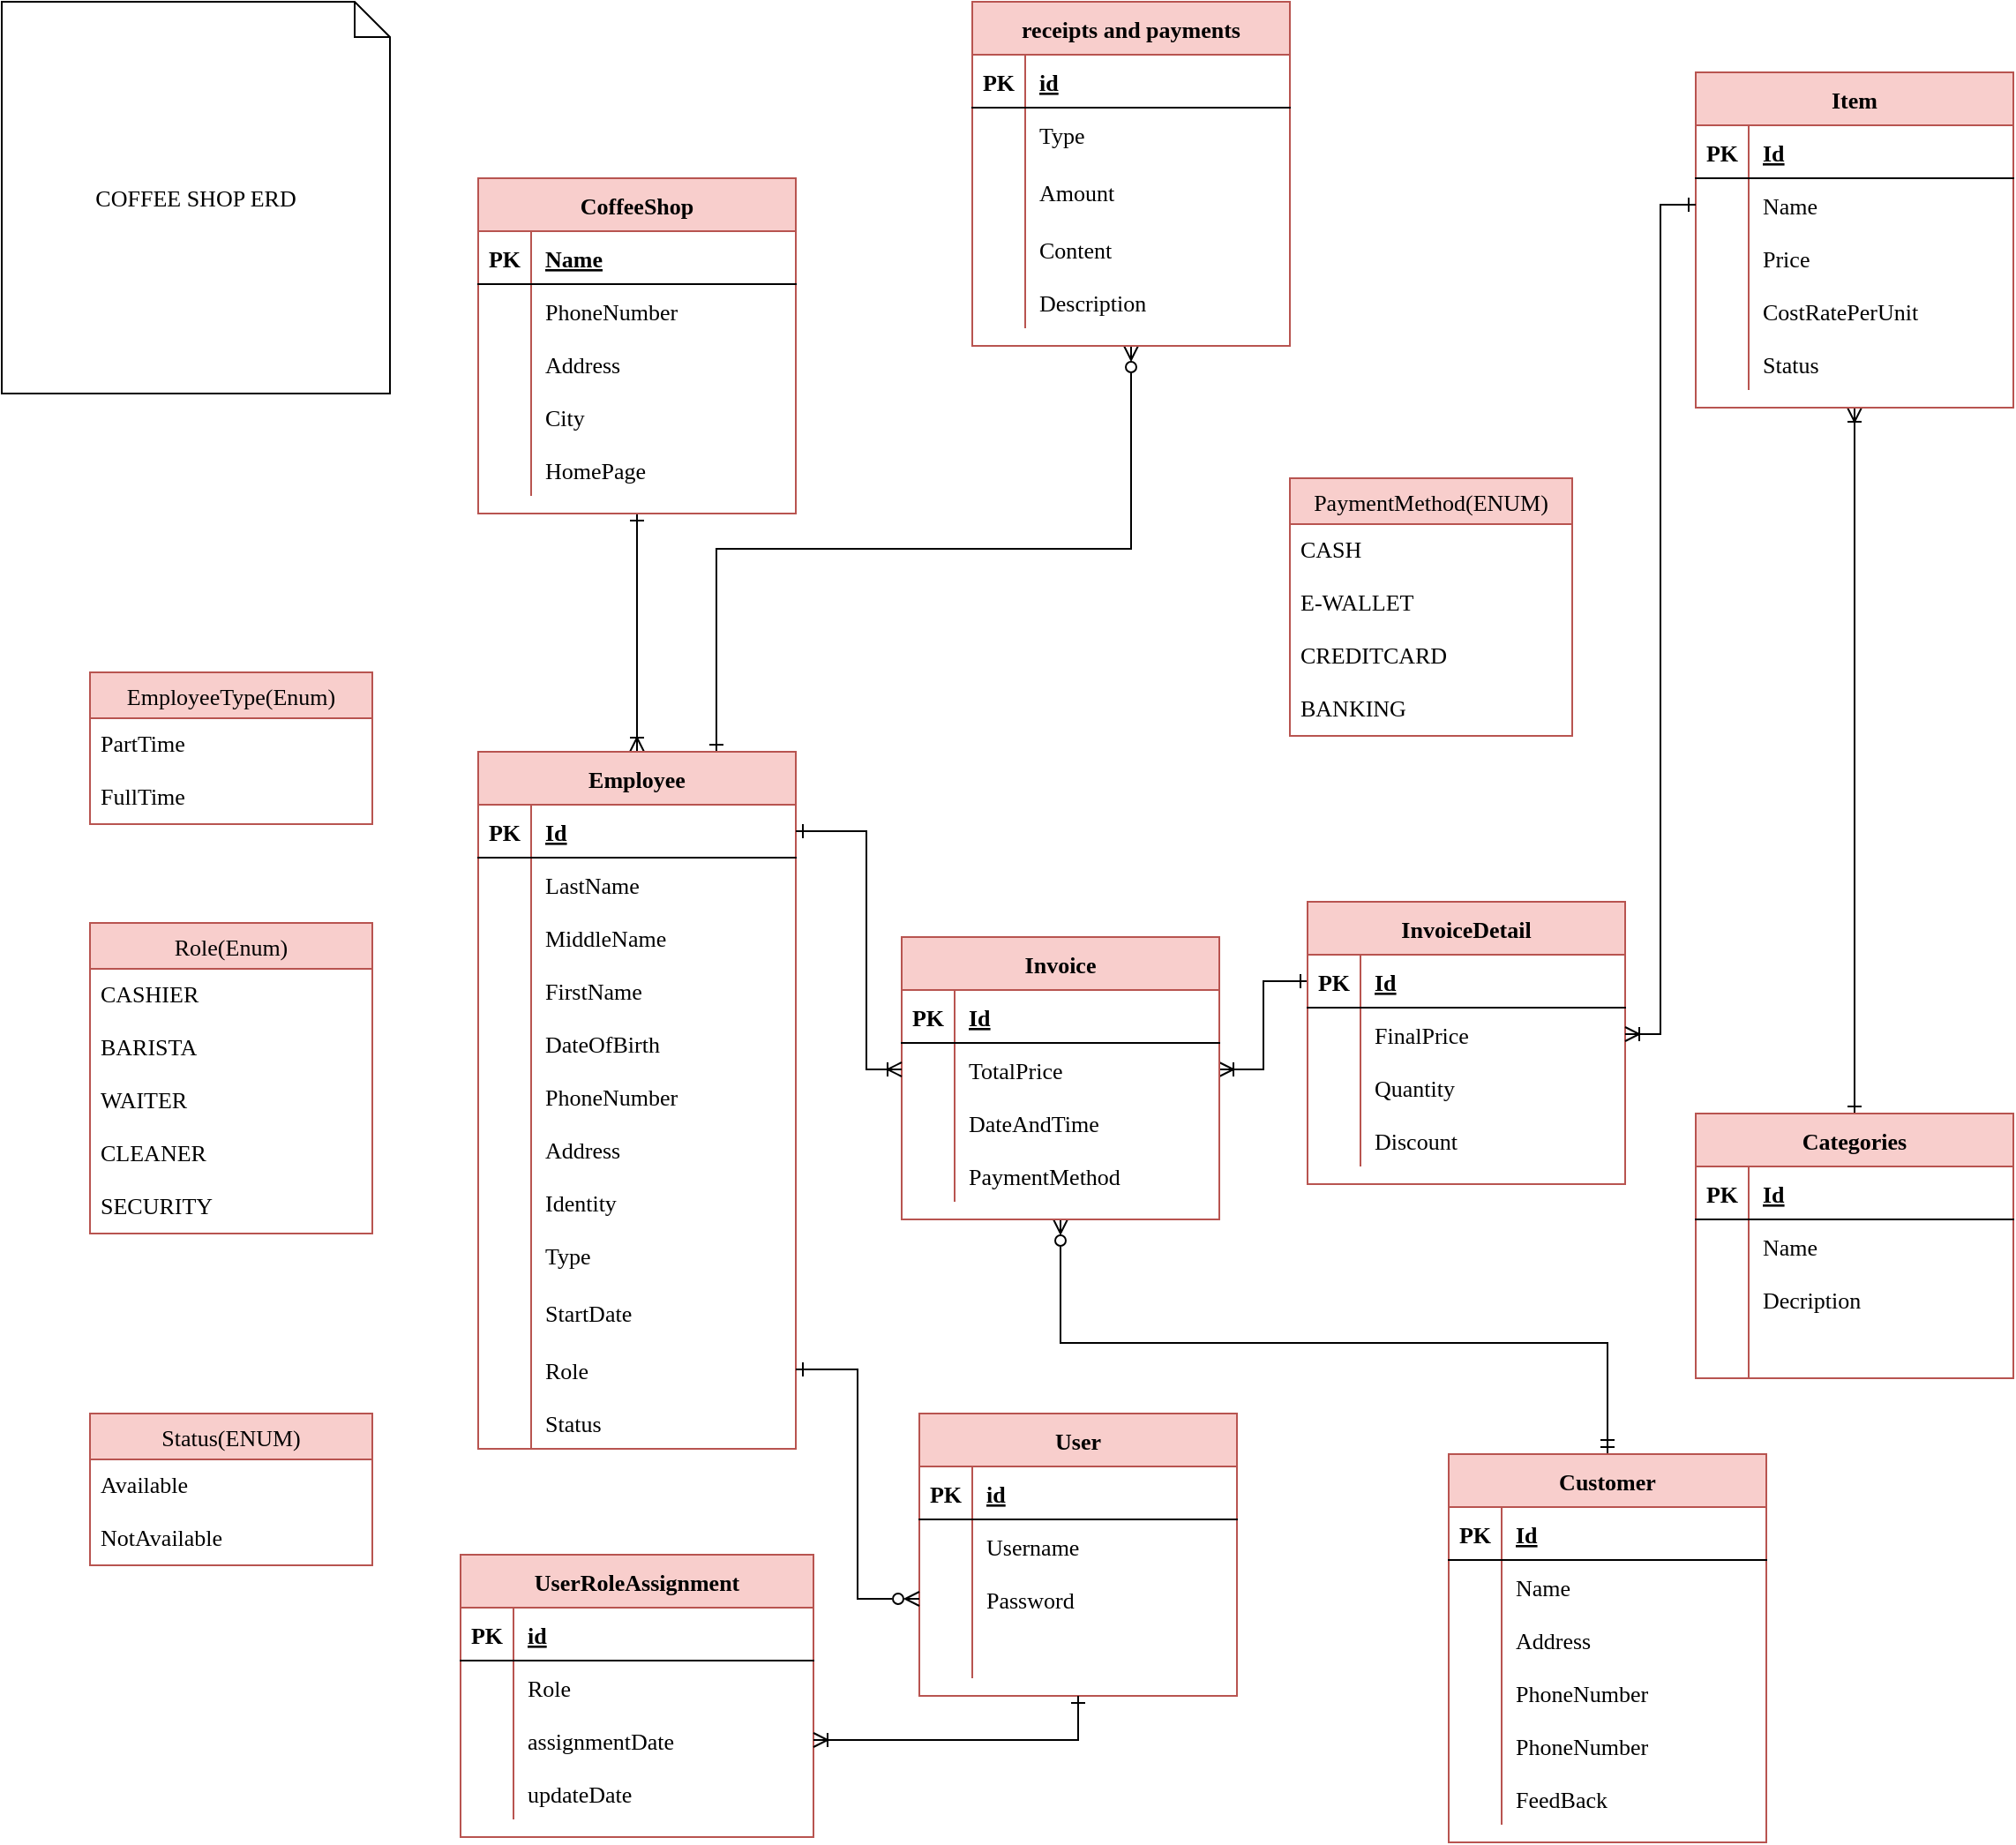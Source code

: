 <mxfile version="18.1.3" type="device"><diagram id="N6wgTk5U_IDgeU-iy5GD" name="Page-1"><mxGraphModel dx="1597" dy="1034" grid="1" gridSize="10" guides="1" tooltips="1" connect="1" arrows="1" fold="1" page="1" pageScale="1" pageWidth="850" pageHeight="1100" math="0" shadow="0"><root><mxCell id="0"/><mxCell id="1" parent="0"/><mxCell id="0ik6AhMlrDR1tU_JkuX5-119" value="" style="edgeStyle=orthogonalEdgeStyle;rounded=0;orthogonalLoop=1;jettySize=auto;html=1;exitX=0.5;exitY=1;exitDx=0;exitDy=0;endArrow=ERoneToMany;endFill=0;startArrow=ERone;startFill=0;fontFamily=Comic Sans MS;fontSize=13;" parent="1" source="0ik6AhMlrDR1tU_JkuX5-1" target="0ik6AhMlrDR1tU_JkuX5-14" edge="1"><mxGeometry relative="1" as="geometry"/></mxCell><mxCell id="0ik6AhMlrDR1tU_JkuX5-1" value="CoffeeShop" style="shape=table;startSize=30;container=1;collapsible=1;childLayout=tableLayout;fixedRows=1;rowLines=0;fontStyle=1;align=center;resizeLast=1;fillColor=#f8cecc;strokeColor=#b85450;fontFamily=Comic Sans MS;fontSize=13;" parent="1" vertex="1"><mxGeometry x="290" y="120" width="180" height="190" as="geometry"/></mxCell><mxCell id="0ik6AhMlrDR1tU_JkuX5-2" value="" style="shape=tableRow;horizontal=0;startSize=0;swimlaneHead=0;swimlaneBody=0;fillColor=none;collapsible=0;dropTarget=0;points=[[0,0.5],[1,0.5]];portConstraint=eastwest;top=0;left=0;right=0;bottom=1;fontFamily=Comic Sans MS;fontSize=13;" parent="0ik6AhMlrDR1tU_JkuX5-1" vertex="1"><mxGeometry y="30" width="180" height="30" as="geometry"/></mxCell><mxCell id="0ik6AhMlrDR1tU_JkuX5-3" value="PK" style="shape=partialRectangle;connectable=0;fillColor=none;top=0;left=0;bottom=0;right=0;fontStyle=1;overflow=hidden;fontFamily=Comic Sans MS;fontSize=13;" parent="0ik6AhMlrDR1tU_JkuX5-2" vertex="1"><mxGeometry width="30" height="30" as="geometry"><mxRectangle width="30" height="30" as="alternateBounds"/></mxGeometry></mxCell><mxCell id="0ik6AhMlrDR1tU_JkuX5-4" value="Name" style="shape=partialRectangle;connectable=0;fillColor=none;top=0;left=0;bottom=0;right=0;align=left;spacingLeft=6;fontStyle=5;overflow=hidden;fontFamily=Comic Sans MS;fontSize=13;" parent="0ik6AhMlrDR1tU_JkuX5-2" vertex="1"><mxGeometry x="30" width="150" height="30" as="geometry"><mxRectangle width="150" height="30" as="alternateBounds"/></mxGeometry></mxCell><mxCell id="0ik6AhMlrDR1tU_JkuX5-5" value="" style="shape=tableRow;horizontal=0;startSize=0;swimlaneHead=0;swimlaneBody=0;fillColor=none;collapsible=0;dropTarget=0;points=[[0,0.5],[1,0.5]];portConstraint=eastwest;top=0;left=0;right=0;bottom=0;fontFamily=Comic Sans MS;fontSize=13;" parent="0ik6AhMlrDR1tU_JkuX5-1" vertex="1"><mxGeometry y="60" width="180" height="30" as="geometry"/></mxCell><mxCell id="0ik6AhMlrDR1tU_JkuX5-6" value="" style="shape=partialRectangle;connectable=0;fillColor=none;top=0;left=0;bottom=0;right=0;editable=1;overflow=hidden;fontFamily=Comic Sans MS;fontSize=13;" parent="0ik6AhMlrDR1tU_JkuX5-5" vertex="1"><mxGeometry width="30" height="30" as="geometry"><mxRectangle width="30" height="30" as="alternateBounds"/></mxGeometry></mxCell><mxCell id="0ik6AhMlrDR1tU_JkuX5-7" value="" style="shape=partialRectangle;connectable=0;fillColor=none;top=0;left=0;bottom=0;right=0;align=left;spacingLeft=6;overflow=hidden;fontFamily=Comic Sans MS;fontSize=13;" parent="0ik6AhMlrDR1tU_JkuX5-5" vertex="1"><mxGeometry x="30" width="150" height="30" as="geometry"><mxRectangle width="150" height="30" as="alternateBounds"/></mxGeometry></mxCell><mxCell id="0ik6AhMlrDR1tU_JkuX5-8" value="" style="shape=tableRow;horizontal=0;startSize=0;swimlaneHead=0;swimlaneBody=0;fillColor=none;collapsible=0;dropTarget=0;points=[[0,0.5],[1,0.5]];portConstraint=eastwest;top=0;left=0;right=0;bottom=0;fontFamily=Comic Sans MS;fontSize=13;" parent="0ik6AhMlrDR1tU_JkuX5-1" vertex="1"><mxGeometry y="90" width="180" height="30" as="geometry"/></mxCell><mxCell id="0ik6AhMlrDR1tU_JkuX5-9" value="" style="shape=partialRectangle;connectable=0;fillColor=none;top=0;left=0;bottom=0;right=0;editable=1;overflow=hidden;fontFamily=Comic Sans MS;fontSize=13;" parent="0ik6AhMlrDR1tU_JkuX5-8" vertex="1"><mxGeometry width="30" height="30" as="geometry"><mxRectangle width="30" height="30" as="alternateBounds"/></mxGeometry></mxCell><mxCell id="0ik6AhMlrDR1tU_JkuX5-10" value="Address" style="shape=partialRectangle;connectable=0;fillColor=none;top=0;left=0;bottom=0;right=0;align=left;spacingLeft=6;overflow=hidden;fontFamily=Comic Sans MS;fontSize=13;" parent="0ik6AhMlrDR1tU_JkuX5-8" vertex="1"><mxGeometry x="30" width="150" height="30" as="geometry"><mxRectangle width="150" height="30" as="alternateBounds"/></mxGeometry></mxCell><mxCell id="0ik6AhMlrDR1tU_JkuX5-11" value="" style="shape=tableRow;horizontal=0;startSize=0;swimlaneHead=0;swimlaneBody=0;fillColor=none;collapsible=0;dropTarget=0;points=[[0,0.5],[1,0.5]];portConstraint=eastwest;top=0;left=0;right=0;bottom=0;fontFamily=Comic Sans MS;fontSize=13;" parent="0ik6AhMlrDR1tU_JkuX5-1" vertex="1"><mxGeometry y="120" width="180" height="30" as="geometry"/></mxCell><mxCell id="0ik6AhMlrDR1tU_JkuX5-12" value="" style="shape=partialRectangle;connectable=0;fillColor=none;top=0;left=0;bottom=0;right=0;editable=1;overflow=hidden;fontFamily=Comic Sans MS;fontSize=13;" parent="0ik6AhMlrDR1tU_JkuX5-11" vertex="1"><mxGeometry width="30" height="30" as="geometry"><mxRectangle width="30" height="30" as="alternateBounds"/></mxGeometry></mxCell><mxCell id="0ik6AhMlrDR1tU_JkuX5-13" value="City" style="shape=partialRectangle;connectable=0;fillColor=none;top=0;left=0;bottom=0;right=0;align=left;spacingLeft=6;overflow=hidden;fontFamily=Comic Sans MS;fontSize=13;" parent="0ik6AhMlrDR1tU_JkuX5-11" vertex="1"><mxGeometry x="30" width="150" height="30" as="geometry"><mxRectangle width="150" height="30" as="alternateBounds"/></mxGeometry></mxCell><mxCell id="0ik6AhMlrDR1tU_JkuX5-279" value="" style="shape=tableRow;horizontal=0;startSize=0;swimlaneHead=0;swimlaneBody=0;fillColor=none;collapsible=0;dropTarget=0;points=[[0,0.5],[1,0.5]];portConstraint=eastwest;top=0;left=0;right=0;bottom=0;fontFamily=Comic Sans MS;fontSize=13;" parent="0ik6AhMlrDR1tU_JkuX5-1" vertex="1"><mxGeometry y="150" width="180" height="30" as="geometry"/></mxCell><mxCell id="0ik6AhMlrDR1tU_JkuX5-280" value="" style="shape=partialRectangle;connectable=0;fillColor=none;top=0;left=0;bottom=0;right=0;editable=1;overflow=hidden;fontFamily=Comic Sans MS;fontSize=13;" parent="0ik6AhMlrDR1tU_JkuX5-279" vertex="1"><mxGeometry width="30" height="30" as="geometry"><mxRectangle width="30" height="30" as="alternateBounds"/></mxGeometry></mxCell><mxCell id="0ik6AhMlrDR1tU_JkuX5-281" value="HomePage" style="shape=partialRectangle;connectable=0;fillColor=none;top=0;left=0;bottom=0;right=0;align=left;spacingLeft=6;overflow=hidden;fontFamily=Comic Sans MS;fontSize=13;" parent="0ik6AhMlrDR1tU_JkuX5-279" vertex="1"><mxGeometry x="30" width="150" height="30" as="geometry"><mxRectangle width="150" height="30" as="alternateBounds"/></mxGeometry></mxCell><mxCell id="NEWWtH95oSSa8paHurd--14" style="edgeStyle=orthogonalEdgeStyle;rounded=0;orthogonalLoop=1;jettySize=auto;html=1;exitX=0.75;exitY=0;exitDx=0;exitDy=0;entryX=0.5;entryY=1;entryDx=0;entryDy=0;endArrow=ERzeroToMany;endFill=0;startArrow=ERone;startFill=0;fontFamily=Comic Sans MS;fontSize=13;" parent="1" source="0ik6AhMlrDR1tU_JkuX5-14" target="NEWWtH95oSSa8paHurd--1" edge="1"><mxGeometry relative="1" as="geometry"><mxPoint x="650" y="300" as="targetPoint"/></mxGeometry></mxCell><mxCell id="0ik6AhMlrDR1tU_JkuX5-14" value="Employee" style="shape=table;startSize=30;container=1;collapsible=1;childLayout=tableLayout;fixedRows=1;rowLines=0;fontStyle=1;align=center;resizeLast=1;fillColor=#f8cecc;strokeColor=#b85450;fontFamily=Comic Sans MS;fontSize=13;" parent="1" vertex="1"><mxGeometry x="290" y="445" width="180" height="395" as="geometry"/></mxCell><mxCell id="0ik6AhMlrDR1tU_JkuX5-15" value="" style="shape=tableRow;horizontal=0;startSize=0;swimlaneHead=0;swimlaneBody=0;fillColor=none;collapsible=0;dropTarget=0;points=[[0,0.5],[1,0.5]];portConstraint=eastwest;top=0;left=0;right=0;bottom=1;fontFamily=Comic Sans MS;fontSize=13;" parent="0ik6AhMlrDR1tU_JkuX5-14" vertex="1"><mxGeometry y="30" width="180" height="30" as="geometry"/></mxCell><mxCell id="0ik6AhMlrDR1tU_JkuX5-16" value="PK" style="shape=partialRectangle;connectable=0;fillColor=none;top=0;left=0;bottom=0;right=0;fontStyle=1;overflow=hidden;fontFamily=Comic Sans MS;fontSize=13;" parent="0ik6AhMlrDR1tU_JkuX5-15" vertex="1"><mxGeometry width="30" height="30" as="geometry"><mxRectangle width="30" height="30" as="alternateBounds"/></mxGeometry></mxCell><mxCell id="0ik6AhMlrDR1tU_JkuX5-17" value="Id" style="shape=partialRectangle;connectable=0;fillColor=none;top=0;left=0;bottom=0;right=0;align=left;spacingLeft=6;fontStyle=5;overflow=hidden;fontFamily=Comic Sans MS;fontSize=13;" parent="0ik6AhMlrDR1tU_JkuX5-15" vertex="1"><mxGeometry x="30" width="150" height="30" as="geometry"><mxRectangle width="150" height="30" as="alternateBounds"/></mxGeometry></mxCell><mxCell id="0ik6AhMlrDR1tU_JkuX5-18" value="" style="shape=tableRow;horizontal=0;startSize=0;swimlaneHead=0;swimlaneBody=0;fillColor=none;collapsible=0;dropTarget=0;points=[[0,0.5],[1,0.5]];portConstraint=eastwest;top=0;left=0;right=0;bottom=0;fontFamily=Comic Sans MS;fontSize=13;" parent="0ik6AhMlrDR1tU_JkuX5-14" vertex="1"><mxGeometry y="60" width="180" height="30" as="geometry"/></mxCell><mxCell id="0ik6AhMlrDR1tU_JkuX5-19" value="" style="shape=partialRectangle;connectable=0;fillColor=none;top=0;left=0;bottom=0;right=0;editable=1;overflow=hidden;fontFamily=Comic Sans MS;fontSize=13;" parent="0ik6AhMlrDR1tU_JkuX5-18" vertex="1"><mxGeometry width="30" height="30" as="geometry"><mxRectangle width="30" height="30" as="alternateBounds"/></mxGeometry></mxCell><mxCell id="0ik6AhMlrDR1tU_JkuX5-20" value="LastName" style="shape=partialRectangle;connectable=0;fillColor=none;top=0;left=0;bottom=0;right=0;align=left;spacingLeft=6;overflow=hidden;fontFamily=Comic Sans MS;fontSize=13;" parent="0ik6AhMlrDR1tU_JkuX5-18" vertex="1"><mxGeometry x="30" width="150" height="30" as="geometry"><mxRectangle width="150" height="30" as="alternateBounds"/></mxGeometry></mxCell><mxCell id="0ik6AhMlrDR1tU_JkuX5-21" value="" style="shape=tableRow;horizontal=0;startSize=0;swimlaneHead=0;swimlaneBody=0;fillColor=none;collapsible=0;dropTarget=0;points=[[0,0.5],[1,0.5]];portConstraint=eastwest;top=0;left=0;right=0;bottom=0;fontFamily=Comic Sans MS;fontSize=13;" parent="0ik6AhMlrDR1tU_JkuX5-14" vertex="1"><mxGeometry y="90" width="180" height="30" as="geometry"/></mxCell><mxCell id="0ik6AhMlrDR1tU_JkuX5-22" value="" style="shape=partialRectangle;connectable=0;fillColor=none;top=0;left=0;bottom=0;right=0;editable=1;overflow=hidden;fontFamily=Comic Sans MS;fontSize=13;" parent="0ik6AhMlrDR1tU_JkuX5-21" vertex="1"><mxGeometry width="30" height="30" as="geometry"><mxRectangle width="30" height="30" as="alternateBounds"/></mxGeometry></mxCell><mxCell id="0ik6AhMlrDR1tU_JkuX5-23" value="MiddleName" style="shape=partialRectangle;connectable=0;fillColor=none;top=0;left=0;bottom=0;right=0;align=left;spacingLeft=6;overflow=hidden;fontFamily=Comic Sans MS;fontSize=13;" parent="0ik6AhMlrDR1tU_JkuX5-21" vertex="1"><mxGeometry x="30" width="150" height="30" as="geometry"><mxRectangle width="150" height="30" as="alternateBounds"/></mxGeometry></mxCell><mxCell id="0ik6AhMlrDR1tU_JkuX5-24" value="" style="shape=tableRow;horizontal=0;startSize=0;swimlaneHead=0;swimlaneBody=0;fillColor=none;collapsible=0;dropTarget=0;points=[[0,0.5],[1,0.5]];portConstraint=eastwest;top=0;left=0;right=0;bottom=0;fontFamily=Comic Sans MS;fontSize=13;" parent="0ik6AhMlrDR1tU_JkuX5-14" vertex="1"><mxGeometry y="120" width="180" height="30" as="geometry"/></mxCell><mxCell id="0ik6AhMlrDR1tU_JkuX5-25" value="" style="shape=partialRectangle;connectable=0;fillColor=none;top=0;left=0;bottom=0;right=0;editable=1;overflow=hidden;fontFamily=Comic Sans MS;fontSize=13;" parent="0ik6AhMlrDR1tU_JkuX5-24" vertex="1"><mxGeometry width="30" height="30" as="geometry"><mxRectangle width="30" height="30" as="alternateBounds"/></mxGeometry></mxCell><mxCell id="0ik6AhMlrDR1tU_JkuX5-26" value="FirstName" style="shape=partialRectangle;connectable=0;fillColor=none;top=0;left=0;bottom=0;right=0;align=left;spacingLeft=6;overflow=hidden;fontFamily=Comic Sans MS;fontSize=13;" parent="0ik6AhMlrDR1tU_JkuX5-24" vertex="1"><mxGeometry x="30" width="150" height="30" as="geometry"><mxRectangle width="150" height="30" as="alternateBounds"/></mxGeometry></mxCell><mxCell id="zr-FWxYQImoOya2qVtSL-103" value="" style="shape=tableRow;horizontal=0;startSize=0;swimlaneHead=0;swimlaneBody=0;fillColor=none;collapsible=0;dropTarget=0;points=[[0,0.5],[1,0.5]];portConstraint=eastwest;top=0;left=0;right=0;bottom=0;fontFamily=Comic Sans MS;fontSize=13;" parent="0ik6AhMlrDR1tU_JkuX5-14" vertex="1"><mxGeometry y="150" width="180" height="30" as="geometry"/></mxCell><mxCell id="zr-FWxYQImoOya2qVtSL-104" value="" style="shape=partialRectangle;connectable=0;fillColor=none;top=0;left=0;bottom=0;right=0;editable=1;overflow=hidden;fontFamily=Comic Sans MS;fontSize=13;" parent="zr-FWxYQImoOya2qVtSL-103" vertex="1"><mxGeometry width="30" height="30" as="geometry"><mxRectangle width="30" height="30" as="alternateBounds"/></mxGeometry></mxCell><mxCell id="zr-FWxYQImoOya2qVtSL-105" value="DateOfBirth" style="shape=partialRectangle;connectable=0;fillColor=none;top=0;left=0;bottom=0;right=0;align=left;spacingLeft=6;overflow=hidden;fontFamily=Comic Sans MS;fontSize=13;" parent="zr-FWxYQImoOya2qVtSL-103" vertex="1"><mxGeometry x="30" width="150" height="30" as="geometry"><mxRectangle width="150" height="30" as="alternateBounds"/></mxGeometry></mxCell><mxCell id="0ik6AhMlrDR1tU_JkuX5-255" value="" style="shape=tableRow;horizontal=0;startSize=0;swimlaneHead=0;swimlaneBody=0;fillColor=none;collapsible=0;dropTarget=0;points=[[0,0.5],[1,0.5]];portConstraint=eastwest;top=0;left=0;right=0;bottom=0;fontFamily=Comic Sans MS;fontSize=13;" parent="0ik6AhMlrDR1tU_JkuX5-14" vertex="1"><mxGeometry y="180" width="180" height="30" as="geometry"/></mxCell><mxCell id="0ik6AhMlrDR1tU_JkuX5-256" value="" style="shape=partialRectangle;connectable=0;fillColor=none;top=0;left=0;bottom=0;right=0;editable=1;overflow=hidden;fontFamily=Comic Sans MS;fontSize=13;" parent="0ik6AhMlrDR1tU_JkuX5-255" vertex="1"><mxGeometry width="30" height="30" as="geometry"><mxRectangle width="30" height="30" as="alternateBounds"/></mxGeometry></mxCell><mxCell id="0ik6AhMlrDR1tU_JkuX5-257" value="PhoneNumber" style="shape=partialRectangle;connectable=0;fillColor=none;top=0;left=0;bottom=0;right=0;align=left;spacingLeft=6;overflow=hidden;fontFamily=Comic Sans MS;fontSize=13;" parent="0ik6AhMlrDR1tU_JkuX5-255" vertex="1"><mxGeometry x="30" width="150" height="30" as="geometry"><mxRectangle width="150" height="30" as="alternateBounds"/></mxGeometry></mxCell><mxCell id="0ik6AhMlrDR1tU_JkuX5-258" value="" style="shape=tableRow;horizontal=0;startSize=0;swimlaneHead=0;swimlaneBody=0;fillColor=none;collapsible=0;dropTarget=0;points=[[0,0.5],[1,0.5]];portConstraint=eastwest;top=0;left=0;right=0;bottom=0;fontFamily=Comic Sans MS;fontSize=13;" parent="0ik6AhMlrDR1tU_JkuX5-14" vertex="1"><mxGeometry y="210" width="180" height="30" as="geometry"/></mxCell><mxCell id="0ik6AhMlrDR1tU_JkuX5-259" value="" style="shape=partialRectangle;connectable=0;fillColor=none;top=0;left=0;bottom=0;right=0;editable=1;overflow=hidden;fontFamily=Comic Sans MS;fontSize=13;" parent="0ik6AhMlrDR1tU_JkuX5-258" vertex="1"><mxGeometry width="30" height="30" as="geometry"><mxRectangle width="30" height="30" as="alternateBounds"/></mxGeometry></mxCell><mxCell id="0ik6AhMlrDR1tU_JkuX5-260" value="Address" style="shape=partialRectangle;connectable=0;fillColor=none;top=0;left=0;bottom=0;right=0;align=left;spacingLeft=6;overflow=hidden;fontFamily=Comic Sans MS;fontSize=13;" parent="0ik6AhMlrDR1tU_JkuX5-258" vertex="1"><mxGeometry x="30" width="150" height="30" as="geometry"><mxRectangle width="150" height="30" as="alternateBounds"/></mxGeometry></mxCell><mxCell id="0ik6AhMlrDR1tU_JkuX5-261" value="" style="shape=tableRow;horizontal=0;startSize=0;swimlaneHead=0;swimlaneBody=0;fillColor=none;collapsible=0;dropTarget=0;points=[[0,0.5],[1,0.5]];portConstraint=eastwest;top=0;left=0;right=0;bottom=0;fontFamily=Comic Sans MS;fontSize=13;" parent="0ik6AhMlrDR1tU_JkuX5-14" vertex="1"><mxGeometry y="240" width="180" height="30" as="geometry"/></mxCell><mxCell id="0ik6AhMlrDR1tU_JkuX5-262" value="" style="shape=partialRectangle;connectable=0;fillColor=none;top=0;left=0;bottom=0;right=0;editable=1;overflow=hidden;fontFamily=Comic Sans MS;fontSize=13;" parent="0ik6AhMlrDR1tU_JkuX5-261" vertex="1"><mxGeometry width="30" height="30" as="geometry"><mxRectangle width="30" height="30" as="alternateBounds"/></mxGeometry></mxCell><mxCell id="0ik6AhMlrDR1tU_JkuX5-263" value="Identity" style="shape=partialRectangle;connectable=0;fillColor=none;top=0;left=0;bottom=0;right=0;align=left;spacingLeft=6;overflow=hidden;fontFamily=Comic Sans MS;fontSize=13;" parent="0ik6AhMlrDR1tU_JkuX5-261" vertex="1"><mxGeometry x="30" width="150" height="30" as="geometry"><mxRectangle width="150" height="30" as="alternateBounds"/></mxGeometry></mxCell><mxCell id="0ik6AhMlrDR1tU_JkuX5-264" value="" style="shape=tableRow;horizontal=0;startSize=0;swimlaneHead=0;swimlaneBody=0;fillColor=none;collapsible=0;dropTarget=0;points=[[0,0.5],[1,0.5]];portConstraint=eastwest;top=0;left=0;right=0;bottom=0;fontFamily=Comic Sans MS;fontSize=13;" parent="0ik6AhMlrDR1tU_JkuX5-14" vertex="1"><mxGeometry y="270" width="180" height="30" as="geometry"/></mxCell><mxCell id="0ik6AhMlrDR1tU_JkuX5-265" value="" style="shape=partialRectangle;connectable=0;fillColor=none;top=0;left=0;bottom=0;right=0;editable=1;overflow=hidden;fontFamily=Comic Sans MS;fontSize=13;" parent="0ik6AhMlrDR1tU_JkuX5-264" vertex="1"><mxGeometry width="30" height="30" as="geometry"><mxRectangle width="30" height="30" as="alternateBounds"/></mxGeometry></mxCell><mxCell id="0ik6AhMlrDR1tU_JkuX5-266" value="Type" style="shape=partialRectangle;connectable=0;fillColor=none;top=0;left=0;bottom=0;right=0;align=left;spacingLeft=6;overflow=hidden;fontFamily=Comic Sans MS;fontSize=13;" parent="0ik6AhMlrDR1tU_JkuX5-264" vertex="1"><mxGeometry x="30" width="150" height="30" as="geometry"><mxRectangle width="150" height="30" as="alternateBounds"/></mxGeometry></mxCell><mxCell id="zr-FWxYQImoOya2qVtSL-106" value="" style="shape=tableRow;horizontal=0;startSize=0;swimlaneHead=0;swimlaneBody=0;fillColor=none;collapsible=0;dropTarget=0;points=[[0,0.5],[1,0.5]];portConstraint=eastwest;top=0;left=0;right=0;bottom=0;fontFamily=Comic Sans MS;fontSize=13;" parent="0ik6AhMlrDR1tU_JkuX5-14" vertex="1"><mxGeometry y="300" width="180" height="35" as="geometry"/></mxCell><mxCell id="zr-FWxYQImoOya2qVtSL-107" value="" style="shape=partialRectangle;connectable=0;fillColor=none;top=0;left=0;bottom=0;right=0;editable=1;overflow=hidden;fontFamily=Comic Sans MS;fontSize=13;" parent="zr-FWxYQImoOya2qVtSL-106" vertex="1"><mxGeometry width="30" height="35" as="geometry"><mxRectangle width="30" height="35" as="alternateBounds"/></mxGeometry></mxCell><mxCell id="zr-FWxYQImoOya2qVtSL-108" value="StartDate" style="shape=partialRectangle;connectable=0;fillColor=none;top=0;left=0;bottom=0;right=0;align=left;spacingLeft=6;overflow=hidden;fontFamily=Comic Sans MS;fontSize=13;" parent="zr-FWxYQImoOya2qVtSL-106" vertex="1"><mxGeometry x="30" width="150" height="35" as="geometry"><mxRectangle width="150" height="35" as="alternateBounds"/></mxGeometry></mxCell><mxCell id="2j3mAr7dvC5ASI4nY-Wq-60" value="" style="shape=tableRow;horizontal=0;startSize=0;swimlaneHead=0;swimlaneBody=0;fillColor=none;collapsible=0;dropTarget=0;points=[[0,0.5],[1,0.5]];portConstraint=eastwest;top=0;left=0;right=0;bottom=0;fontFamily=Comic Sans MS;fontSize=13;" parent="0ik6AhMlrDR1tU_JkuX5-14" vertex="1"><mxGeometry y="335" width="180" height="30" as="geometry"/></mxCell><mxCell id="2j3mAr7dvC5ASI4nY-Wq-61" value="" style="shape=partialRectangle;connectable=0;fillColor=none;top=0;left=0;bottom=0;right=0;editable=1;overflow=hidden;fontFamily=Comic Sans MS;fontSize=13;" parent="2j3mAr7dvC5ASI4nY-Wq-60" vertex="1"><mxGeometry width="30" height="30" as="geometry"><mxRectangle width="30" height="30" as="alternateBounds"/></mxGeometry></mxCell><mxCell id="2j3mAr7dvC5ASI4nY-Wq-62" value="Role" style="shape=partialRectangle;connectable=0;fillColor=none;top=0;left=0;bottom=0;right=0;align=left;spacingLeft=6;overflow=hidden;fontFamily=Comic Sans MS;fontSize=13;" parent="2j3mAr7dvC5ASI4nY-Wq-60" vertex="1"><mxGeometry x="30" width="150" height="30" as="geometry"><mxRectangle width="150" height="30" as="alternateBounds"/></mxGeometry></mxCell><mxCell id="2j3mAr7dvC5ASI4nY-Wq-63" value="" style="shape=tableRow;horizontal=0;startSize=0;swimlaneHead=0;swimlaneBody=0;fillColor=none;collapsible=0;dropTarget=0;points=[[0,0.5],[1,0.5]];portConstraint=eastwest;top=0;left=0;right=0;bottom=0;fontFamily=Comic Sans MS;fontSize=13;" parent="0ik6AhMlrDR1tU_JkuX5-14" vertex="1"><mxGeometry y="365" width="180" height="30" as="geometry"/></mxCell><mxCell id="2j3mAr7dvC5ASI4nY-Wq-64" value="" style="shape=partialRectangle;connectable=0;fillColor=none;top=0;left=0;bottom=0;right=0;editable=1;overflow=hidden;fontFamily=Comic Sans MS;fontSize=13;" parent="2j3mAr7dvC5ASI4nY-Wq-63" vertex="1"><mxGeometry width="30" height="30" as="geometry"><mxRectangle width="30" height="30" as="alternateBounds"/></mxGeometry></mxCell><mxCell id="2j3mAr7dvC5ASI4nY-Wq-65" value="Status" style="shape=partialRectangle;connectable=0;fillColor=none;top=0;left=0;bottom=0;right=0;align=left;spacingLeft=6;overflow=hidden;fontFamily=Comic Sans MS;fontSize=13;" parent="2j3mAr7dvC5ASI4nY-Wq-63" vertex="1"><mxGeometry x="30" width="150" height="30" as="geometry"><mxRectangle width="150" height="30" as="alternateBounds"/></mxGeometry></mxCell><mxCell id="0ik6AhMlrDR1tU_JkuX5-81" style="edgeStyle=orthogonalEdgeStyle;rounded=0;orthogonalLoop=1;jettySize=auto;html=1;entryX=0.5;entryY=1;entryDx=0;entryDy=0;endArrow=ERzeroToMany;endFill=0;startArrow=ERmandOne;startFill=0;exitX=0.5;exitY=0;exitDx=0;exitDy=0;fontFamily=Comic Sans MS;fontSize=13;" parent="1" source="0ik6AhMlrDR1tU_JkuX5-27" target="0ik6AhMlrDR1tU_JkuX5-135" edge="1"><mxGeometry relative="1" as="geometry"><mxPoint x="940" y="840" as="sourcePoint"/><Array as="points"><mxPoint x="930" y="780"/><mxPoint x="620" y="780"/></Array><mxPoint x="940" y="570" as="targetPoint"/></mxGeometry></mxCell><mxCell id="0ik6AhMlrDR1tU_JkuX5-27" value="Customer" style="shape=table;startSize=30;container=1;collapsible=1;childLayout=tableLayout;fixedRows=1;rowLines=0;fontStyle=1;align=center;resizeLast=1;fillColor=#f8cecc;strokeColor=#b85450;fontFamily=Comic Sans MS;fontSize=13;" parent="1" vertex="1"><mxGeometry x="840" y="843" width="180" height="220" as="geometry"/></mxCell><mxCell id="0ik6AhMlrDR1tU_JkuX5-28" value="" style="shape=tableRow;horizontal=0;startSize=0;swimlaneHead=0;swimlaneBody=0;fillColor=none;collapsible=0;dropTarget=0;points=[[0,0.5],[1,0.5]];portConstraint=eastwest;top=0;left=0;right=0;bottom=1;fontFamily=Comic Sans MS;fontSize=13;" parent="0ik6AhMlrDR1tU_JkuX5-27" vertex="1"><mxGeometry y="30" width="180" height="30" as="geometry"/></mxCell><mxCell id="0ik6AhMlrDR1tU_JkuX5-29" value="PK" style="shape=partialRectangle;connectable=0;fillColor=none;top=0;left=0;bottom=0;right=0;fontStyle=1;overflow=hidden;fontFamily=Comic Sans MS;fontSize=13;" parent="0ik6AhMlrDR1tU_JkuX5-28" vertex="1"><mxGeometry width="30" height="30" as="geometry"><mxRectangle width="30" height="30" as="alternateBounds"/></mxGeometry></mxCell><mxCell id="0ik6AhMlrDR1tU_JkuX5-30" value="Id" style="shape=partialRectangle;connectable=0;fillColor=none;top=0;left=0;bottom=0;right=0;align=left;spacingLeft=6;fontStyle=5;overflow=hidden;fontFamily=Comic Sans MS;fontSize=13;" parent="0ik6AhMlrDR1tU_JkuX5-28" vertex="1"><mxGeometry x="30" width="150" height="30" as="geometry"><mxRectangle width="150" height="30" as="alternateBounds"/></mxGeometry></mxCell><mxCell id="0ik6AhMlrDR1tU_JkuX5-31" value="" style="shape=tableRow;horizontal=0;startSize=0;swimlaneHead=0;swimlaneBody=0;fillColor=none;collapsible=0;dropTarget=0;points=[[0,0.5],[1,0.5]];portConstraint=eastwest;top=0;left=0;right=0;bottom=0;fontFamily=Comic Sans MS;fontSize=13;" parent="0ik6AhMlrDR1tU_JkuX5-27" vertex="1"><mxGeometry y="60" width="180" height="30" as="geometry"/></mxCell><mxCell id="0ik6AhMlrDR1tU_JkuX5-32" value="" style="shape=partialRectangle;connectable=0;fillColor=none;top=0;left=0;bottom=0;right=0;editable=1;overflow=hidden;fontFamily=Comic Sans MS;fontSize=13;" parent="0ik6AhMlrDR1tU_JkuX5-31" vertex="1"><mxGeometry width="30" height="30" as="geometry"><mxRectangle width="30" height="30" as="alternateBounds"/></mxGeometry></mxCell><mxCell id="0ik6AhMlrDR1tU_JkuX5-33" value="Name" style="shape=partialRectangle;connectable=0;fillColor=none;top=0;left=0;bottom=0;right=0;align=left;spacingLeft=6;overflow=hidden;fontFamily=Comic Sans MS;fontSize=13;" parent="0ik6AhMlrDR1tU_JkuX5-31" vertex="1"><mxGeometry x="30" width="150" height="30" as="geometry"><mxRectangle width="150" height="30" as="alternateBounds"/></mxGeometry></mxCell><mxCell id="0ik6AhMlrDR1tU_JkuX5-34" value="" style="shape=tableRow;horizontal=0;startSize=0;swimlaneHead=0;swimlaneBody=0;fillColor=none;collapsible=0;dropTarget=0;points=[[0,0.5],[1,0.5]];portConstraint=eastwest;top=0;left=0;right=0;bottom=0;fontFamily=Comic Sans MS;fontSize=13;" parent="0ik6AhMlrDR1tU_JkuX5-27" vertex="1"><mxGeometry y="90" width="180" height="30" as="geometry"/></mxCell><mxCell id="0ik6AhMlrDR1tU_JkuX5-35" value="" style="shape=partialRectangle;connectable=0;fillColor=none;top=0;left=0;bottom=0;right=0;editable=1;overflow=hidden;fontFamily=Comic Sans MS;fontSize=13;" parent="0ik6AhMlrDR1tU_JkuX5-34" vertex="1"><mxGeometry width="30" height="30" as="geometry"><mxRectangle width="30" height="30" as="alternateBounds"/></mxGeometry></mxCell><mxCell id="0ik6AhMlrDR1tU_JkuX5-36" value="Address" style="shape=partialRectangle;connectable=0;fillColor=none;top=0;left=0;bottom=0;right=0;align=left;spacingLeft=6;overflow=hidden;fontFamily=Comic Sans MS;fontSize=13;" parent="0ik6AhMlrDR1tU_JkuX5-34" vertex="1"><mxGeometry x="30" width="150" height="30" as="geometry"><mxRectangle width="150" height="30" as="alternateBounds"/></mxGeometry></mxCell><mxCell id="0ik6AhMlrDR1tU_JkuX5-37" value="" style="shape=tableRow;horizontal=0;startSize=0;swimlaneHead=0;swimlaneBody=0;fillColor=none;collapsible=0;dropTarget=0;points=[[0,0.5],[1,0.5]];portConstraint=eastwest;top=0;left=0;right=0;bottom=0;fontFamily=Comic Sans MS;fontSize=13;" parent="0ik6AhMlrDR1tU_JkuX5-27" vertex="1"><mxGeometry y="120" width="180" height="30" as="geometry"/></mxCell><mxCell id="0ik6AhMlrDR1tU_JkuX5-38" value="" style="shape=partialRectangle;connectable=0;fillColor=none;top=0;left=0;bottom=0;right=0;editable=1;overflow=hidden;fontFamily=Comic Sans MS;fontSize=13;" parent="0ik6AhMlrDR1tU_JkuX5-37" vertex="1"><mxGeometry width="30" height="30" as="geometry"><mxRectangle width="30" height="30" as="alternateBounds"/></mxGeometry></mxCell><mxCell id="0ik6AhMlrDR1tU_JkuX5-39" value="PhoneNumber" style="shape=partialRectangle;connectable=0;fillColor=none;top=0;left=0;bottom=0;right=0;align=left;spacingLeft=6;overflow=hidden;fontFamily=Comic Sans MS;fontSize=13;" parent="0ik6AhMlrDR1tU_JkuX5-37" vertex="1"><mxGeometry x="30" width="150" height="30" as="geometry"><mxRectangle width="150" height="30" as="alternateBounds"/></mxGeometry></mxCell><mxCell id="0ik6AhMlrDR1tU_JkuX5-274" value="" style="shape=tableRow;horizontal=0;startSize=0;swimlaneHead=0;swimlaneBody=0;fillColor=none;collapsible=0;dropTarget=0;points=[[0,0.5],[1,0.5]];portConstraint=eastwest;top=0;left=0;right=0;bottom=0;fontFamily=Comic Sans MS;fontSize=13;" parent="0ik6AhMlrDR1tU_JkuX5-27" vertex="1"><mxGeometry y="150" width="180" height="30" as="geometry"/></mxCell><mxCell id="0ik6AhMlrDR1tU_JkuX5-275" value="" style="shape=partialRectangle;connectable=0;fillColor=none;top=0;left=0;bottom=0;right=0;editable=1;overflow=hidden;fontFamily=Comic Sans MS;fontSize=13;" parent="0ik6AhMlrDR1tU_JkuX5-274" vertex="1"><mxGeometry width="30" height="30" as="geometry"><mxRectangle width="30" height="30" as="alternateBounds"/></mxGeometry></mxCell><mxCell id="0ik6AhMlrDR1tU_JkuX5-276" value="PhoneNumber" style="shape=partialRectangle;connectable=0;fillColor=none;top=0;left=0;bottom=0;right=0;align=left;spacingLeft=6;overflow=hidden;fontFamily=Comic Sans MS;fontSize=13;" parent="0ik6AhMlrDR1tU_JkuX5-274" vertex="1"><mxGeometry x="30" width="150" height="30" as="geometry"><mxRectangle width="150" height="30" as="alternateBounds"/></mxGeometry></mxCell><mxCell id="xgCqNkx-CxD6oiDSYdy2-1" value="" style="shape=tableRow;horizontal=0;startSize=0;swimlaneHead=0;swimlaneBody=0;fillColor=none;collapsible=0;dropTarget=0;points=[[0,0.5],[1,0.5]];portConstraint=eastwest;top=0;left=0;right=0;bottom=0;fontFamily=Comic Sans MS;fontSize=13;" parent="0ik6AhMlrDR1tU_JkuX5-27" vertex="1"><mxGeometry y="180" width="180" height="30" as="geometry"/></mxCell><mxCell id="xgCqNkx-CxD6oiDSYdy2-2" value="" style="shape=partialRectangle;connectable=0;fillColor=none;top=0;left=0;bottom=0;right=0;editable=1;overflow=hidden;fontFamily=Comic Sans MS;fontSize=13;" parent="xgCqNkx-CxD6oiDSYdy2-1" vertex="1"><mxGeometry width="30" height="30" as="geometry"><mxRectangle width="30" height="30" as="alternateBounds"/></mxGeometry></mxCell><mxCell id="xgCqNkx-CxD6oiDSYdy2-3" value="FeedBack" style="shape=partialRectangle;connectable=0;fillColor=none;top=0;left=0;bottom=0;right=0;align=left;spacingLeft=6;overflow=hidden;fontFamily=Comic Sans MS;fontSize=13;" parent="xgCqNkx-CxD6oiDSYdy2-1" vertex="1"><mxGeometry x="30" width="150" height="30" as="geometry"><mxRectangle width="150" height="30" as="alternateBounds"/></mxGeometry></mxCell><mxCell id="zr-FWxYQImoOya2qVtSL-86" style="edgeStyle=orthogonalEdgeStyle;rounded=0;orthogonalLoop=1;jettySize=auto;html=1;exitX=0.5;exitY=1;exitDx=0;exitDy=0;startArrow=ERoneToMany;startFill=0;endArrow=ERone;endFill=0;fontFamily=Comic Sans MS;entryX=0.5;entryY=0;entryDx=0;entryDy=0;fontSize=13;" parent="1" source="0ik6AhMlrDR1tU_JkuX5-102" target="zr-FWxYQImoOya2qVtSL-87" edge="1"><mxGeometry relative="1" as="geometry"><mxPoint x="1599.632" y="920" as="targetPoint"/></mxGeometry></mxCell><mxCell id="0ik6AhMlrDR1tU_JkuX5-102" value="Item" style="shape=table;startSize=30;container=1;collapsible=1;childLayout=tableLayout;fixedRows=1;rowLines=0;fontStyle=1;align=center;resizeLast=1;fillColor=#f8cecc;strokeColor=#b85450;fontFamily=Comic Sans MS;fontSize=13;" parent="1" vertex="1"><mxGeometry x="980" y="60" width="180" height="190.0" as="geometry"/></mxCell><mxCell id="0ik6AhMlrDR1tU_JkuX5-103" value="" style="shape=tableRow;horizontal=0;startSize=0;swimlaneHead=0;swimlaneBody=0;fillColor=none;collapsible=0;dropTarget=0;points=[[0,0.5],[1,0.5]];portConstraint=eastwest;top=0;left=0;right=0;bottom=1;fontFamily=Comic Sans MS;fontSize=13;" parent="0ik6AhMlrDR1tU_JkuX5-102" vertex="1"><mxGeometry y="30" width="180" height="30" as="geometry"/></mxCell><mxCell id="0ik6AhMlrDR1tU_JkuX5-104" value="PK" style="shape=partialRectangle;connectable=0;fillColor=none;top=0;left=0;bottom=0;right=0;fontStyle=1;overflow=hidden;fontFamily=Comic Sans MS;fontSize=13;" parent="0ik6AhMlrDR1tU_JkuX5-103" vertex="1"><mxGeometry width="30" height="30" as="geometry"><mxRectangle width="30" height="30" as="alternateBounds"/></mxGeometry></mxCell><mxCell id="0ik6AhMlrDR1tU_JkuX5-105" value="Id" style="shape=partialRectangle;connectable=0;fillColor=none;top=0;left=0;bottom=0;right=0;align=left;spacingLeft=6;fontStyle=5;overflow=hidden;fontFamily=Comic Sans MS;fontSize=13;" parent="0ik6AhMlrDR1tU_JkuX5-103" vertex="1"><mxGeometry x="30" width="150" height="30" as="geometry"><mxRectangle width="150" height="30" as="alternateBounds"/></mxGeometry></mxCell><mxCell id="0ik6AhMlrDR1tU_JkuX5-106" value="" style="shape=tableRow;horizontal=0;startSize=0;swimlaneHead=0;swimlaneBody=0;fillColor=none;collapsible=0;dropTarget=0;points=[[0,0.5],[1,0.5]];portConstraint=eastwest;top=0;left=0;right=0;bottom=0;fontFamily=Comic Sans MS;fontSize=13;" parent="0ik6AhMlrDR1tU_JkuX5-102" vertex="1"><mxGeometry y="60" width="180" height="30" as="geometry"/></mxCell><mxCell id="0ik6AhMlrDR1tU_JkuX5-107" value="" style="shape=partialRectangle;connectable=0;fillColor=none;top=0;left=0;bottom=0;right=0;editable=1;overflow=hidden;fontFamily=Comic Sans MS;fontSize=13;" parent="0ik6AhMlrDR1tU_JkuX5-106" vertex="1"><mxGeometry width="30" height="30" as="geometry"><mxRectangle width="30" height="30" as="alternateBounds"/></mxGeometry></mxCell><mxCell id="0ik6AhMlrDR1tU_JkuX5-108" value="Name" style="shape=partialRectangle;connectable=0;fillColor=none;top=0;left=0;bottom=0;right=0;align=left;spacingLeft=6;overflow=hidden;fontFamily=Comic Sans MS;fontSize=13;" parent="0ik6AhMlrDR1tU_JkuX5-106" vertex="1"><mxGeometry x="30" width="150" height="30" as="geometry"><mxRectangle width="150" height="30" as="alternateBounds"/></mxGeometry></mxCell><mxCell id="0ik6AhMlrDR1tU_JkuX5-109" value="" style="shape=tableRow;horizontal=0;startSize=0;swimlaneHead=0;swimlaneBody=0;fillColor=none;collapsible=0;dropTarget=0;points=[[0,0.5],[1,0.5]];portConstraint=eastwest;top=0;left=0;right=0;bottom=0;fontFamily=Comic Sans MS;fontSize=13;" parent="0ik6AhMlrDR1tU_JkuX5-102" vertex="1"><mxGeometry y="90" width="180" height="30" as="geometry"/></mxCell><mxCell id="0ik6AhMlrDR1tU_JkuX5-110" value="" style="shape=partialRectangle;connectable=0;fillColor=none;top=0;left=0;bottom=0;right=0;editable=1;overflow=hidden;fontFamily=Comic Sans MS;fontSize=13;" parent="0ik6AhMlrDR1tU_JkuX5-109" vertex="1"><mxGeometry width="30" height="30" as="geometry"><mxRectangle width="30" height="30" as="alternateBounds"/></mxGeometry></mxCell><mxCell id="0ik6AhMlrDR1tU_JkuX5-111" value="Price" style="shape=partialRectangle;connectable=0;fillColor=none;top=0;left=0;bottom=0;right=0;align=left;spacingLeft=6;overflow=hidden;fontFamily=Comic Sans MS;fontSize=13;" parent="0ik6AhMlrDR1tU_JkuX5-109" vertex="1"><mxGeometry x="30" width="150" height="30" as="geometry"><mxRectangle width="150" height="30" as="alternateBounds"/></mxGeometry></mxCell><mxCell id="0ik6AhMlrDR1tU_JkuX5-112" value="" style="shape=tableRow;horizontal=0;startSize=0;swimlaneHead=0;swimlaneBody=0;fillColor=none;collapsible=0;dropTarget=0;points=[[0,0.5],[1,0.5]];portConstraint=eastwest;top=0;left=0;right=0;bottom=0;fontFamily=Comic Sans MS;fontSize=13;" parent="0ik6AhMlrDR1tU_JkuX5-102" vertex="1"><mxGeometry y="120" width="180" height="30" as="geometry"/></mxCell><mxCell id="0ik6AhMlrDR1tU_JkuX5-113" value="" style="shape=partialRectangle;connectable=0;fillColor=none;top=0;left=0;bottom=0;right=0;editable=1;overflow=hidden;fontFamily=Comic Sans MS;fontSize=13;" parent="0ik6AhMlrDR1tU_JkuX5-112" vertex="1"><mxGeometry width="30" height="30" as="geometry"><mxRectangle width="30" height="30" as="alternateBounds"/></mxGeometry></mxCell><mxCell id="0ik6AhMlrDR1tU_JkuX5-114" value="CostRatePerUnit" style="shape=partialRectangle;connectable=0;fillColor=none;top=0;left=0;bottom=0;right=0;align=left;spacingLeft=6;overflow=hidden;fontFamily=Comic Sans MS;fontSize=13;" parent="0ik6AhMlrDR1tU_JkuX5-112" vertex="1"><mxGeometry x="30" width="150" height="30" as="geometry"><mxRectangle width="150" height="30" as="alternateBounds"/></mxGeometry></mxCell><mxCell id="zr-FWxYQImoOya2qVtSL-69" value="" style="shape=tableRow;horizontal=0;startSize=0;swimlaneHead=0;swimlaneBody=0;fillColor=none;collapsible=0;dropTarget=0;points=[[0,0.5],[1,0.5]];portConstraint=eastwest;top=0;left=0;right=0;bottom=0;fontFamily=Comic Sans MS;fontSize=13;" parent="0ik6AhMlrDR1tU_JkuX5-102" vertex="1"><mxGeometry y="150" width="180" height="30" as="geometry"/></mxCell><mxCell id="zr-FWxYQImoOya2qVtSL-70" value="" style="shape=partialRectangle;connectable=0;fillColor=none;top=0;left=0;bottom=0;right=0;editable=1;overflow=hidden;fontFamily=Comic Sans MS;fontSize=13;" parent="zr-FWxYQImoOya2qVtSL-69" vertex="1"><mxGeometry width="30" height="30" as="geometry"><mxRectangle width="30" height="30" as="alternateBounds"/></mxGeometry></mxCell><mxCell id="zr-FWxYQImoOya2qVtSL-71" value="Status" style="shape=partialRectangle;connectable=0;fillColor=none;top=0;left=0;bottom=0;right=0;align=left;spacingLeft=6;overflow=hidden;fontFamily=Comic Sans MS;fontSize=13;" parent="zr-FWxYQImoOya2qVtSL-69" vertex="1"><mxGeometry x="30" width="150" height="30" as="geometry"><mxRectangle width="150" height="30" as="alternateBounds"/></mxGeometry></mxCell><mxCell id="zr-FWxYQImoOya2qVtSL-65" style="edgeStyle=orthogonalEdgeStyle;rounded=0;orthogonalLoop=1;jettySize=auto;html=1;exitX=1;exitY=0.5;exitDx=0;exitDy=0;entryX=0;entryY=0.5;entryDx=0;entryDy=0;startArrow=ERoneToMany;startFill=0;endArrow=ERone;endFill=0;fontFamily=Comic Sans MS;fontSize=13;" parent="1" source="0ik6AhMlrDR1tU_JkuX5-139" target="zr-FWxYQImoOya2qVtSL-5" edge="1"><mxGeometry relative="1" as="geometry"/></mxCell><mxCell id="0ik6AhMlrDR1tU_JkuX5-135" value="Invoice" style="shape=table;startSize=30;container=1;collapsible=1;childLayout=tableLayout;fixedRows=1;rowLines=0;fontStyle=1;align=center;resizeLast=1;fillColor=#f8cecc;strokeColor=#b85450;fontFamily=Comic Sans MS;fontSize=13;" parent="1" vertex="1"><mxGeometry x="530" y="550" width="180" height="160" as="geometry"/></mxCell><mxCell id="0ik6AhMlrDR1tU_JkuX5-136" value="" style="shape=tableRow;horizontal=0;startSize=0;swimlaneHead=0;swimlaneBody=0;fillColor=none;collapsible=0;dropTarget=0;points=[[0,0.5],[1,0.5]];portConstraint=eastwest;top=0;left=0;right=0;bottom=1;fontFamily=Comic Sans MS;fontSize=13;" parent="0ik6AhMlrDR1tU_JkuX5-135" vertex="1"><mxGeometry y="30" width="180" height="30" as="geometry"/></mxCell><mxCell id="0ik6AhMlrDR1tU_JkuX5-137" value="PK" style="shape=partialRectangle;connectable=0;fillColor=none;top=0;left=0;bottom=0;right=0;fontStyle=1;overflow=hidden;fontFamily=Comic Sans MS;fontSize=13;" parent="0ik6AhMlrDR1tU_JkuX5-136" vertex="1"><mxGeometry width="30" height="30" as="geometry"><mxRectangle width="30" height="30" as="alternateBounds"/></mxGeometry></mxCell><mxCell id="0ik6AhMlrDR1tU_JkuX5-138" value="Id" style="shape=partialRectangle;connectable=0;fillColor=none;top=0;left=0;bottom=0;right=0;align=left;spacingLeft=6;fontStyle=5;overflow=hidden;fontFamily=Comic Sans MS;fontSize=13;" parent="0ik6AhMlrDR1tU_JkuX5-136" vertex="1"><mxGeometry x="30" width="150" height="30" as="geometry"><mxRectangle width="150" height="30" as="alternateBounds"/></mxGeometry></mxCell><mxCell id="0ik6AhMlrDR1tU_JkuX5-139" value="" style="shape=tableRow;horizontal=0;startSize=0;swimlaneHead=0;swimlaneBody=0;fillColor=none;collapsible=0;dropTarget=0;points=[[0,0.5],[1,0.5]];portConstraint=eastwest;top=0;left=0;right=0;bottom=0;fontFamily=Comic Sans MS;fontSize=13;" parent="0ik6AhMlrDR1tU_JkuX5-135" vertex="1"><mxGeometry y="60" width="180" height="30" as="geometry"/></mxCell><mxCell id="0ik6AhMlrDR1tU_JkuX5-140" value="" style="shape=partialRectangle;connectable=0;fillColor=none;top=0;left=0;bottom=0;right=0;editable=1;overflow=hidden;fontFamily=Comic Sans MS;fontSize=13;" parent="0ik6AhMlrDR1tU_JkuX5-139" vertex="1"><mxGeometry width="30" height="30" as="geometry"><mxRectangle width="30" height="30" as="alternateBounds"/></mxGeometry></mxCell><mxCell id="0ik6AhMlrDR1tU_JkuX5-141" value="TotalPrice" style="shape=partialRectangle;connectable=0;fillColor=none;top=0;left=0;bottom=0;right=0;align=left;spacingLeft=6;overflow=hidden;fontFamily=Comic Sans MS;fontSize=13;" parent="0ik6AhMlrDR1tU_JkuX5-139" vertex="1"><mxGeometry x="30" width="150" height="30" as="geometry"><mxRectangle width="150" height="30" as="alternateBounds"/></mxGeometry></mxCell><mxCell id="0ik6AhMlrDR1tU_JkuX5-142" value="" style="shape=tableRow;horizontal=0;startSize=0;swimlaneHead=0;swimlaneBody=0;fillColor=none;collapsible=0;dropTarget=0;points=[[0,0.5],[1,0.5]];portConstraint=eastwest;top=0;left=0;right=0;bottom=0;fontFamily=Comic Sans MS;fontSize=13;" parent="0ik6AhMlrDR1tU_JkuX5-135" vertex="1"><mxGeometry y="90" width="180" height="30" as="geometry"/></mxCell><mxCell id="0ik6AhMlrDR1tU_JkuX5-143" value="" style="shape=partialRectangle;connectable=0;fillColor=none;top=0;left=0;bottom=0;right=0;editable=1;overflow=hidden;fontFamily=Comic Sans MS;fontSize=13;" parent="0ik6AhMlrDR1tU_JkuX5-142" vertex="1"><mxGeometry width="30" height="30" as="geometry"><mxRectangle width="30" height="30" as="alternateBounds"/></mxGeometry></mxCell><mxCell id="0ik6AhMlrDR1tU_JkuX5-144" value="DateAndTime" style="shape=partialRectangle;connectable=0;fillColor=none;top=0;left=0;bottom=0;right=0;align=left;spacingLeft=6;overflow=hidden;fontFamily=Comic Sans MS;fontSize=13;" parent="0ik6AhMlrDR1tU_JkuX5-142" vertex="1"><mxGeometry x="30" width="150" height="30" as="geometry"><mxRectangle width="150" height="30" as="alternateBounds"/></mxGeometry></mxCell><mxCell id="0ik6AhMlrDR1tU_JkuX5-145" value="" style="shape=tableRow;horizontal=0;startSize=0;swimlaneHead=0;swimlaneBody=0;fillColor=none;collapsible=0;dropTarget=0;points=[[0,0.5],[1,0.5]];portConstraint=eastwest;top=0;left=0;right=0;bottom=0;fontFamily=Comic Sans MS;fontSize=13;" parent="0ik6AhMlrDR1tU_JkuX5-135" vertex="1"><mxGeometry y="120" width="180" height="30" as="geometry"/></mxCell><mxCell id="0ik6AhMlrDR1tU_JkuX5-146" value="" style="shape=partialRectangle;connectable=0;fillColor=none;top=0;left=0;bottom=0;right=0;editable=1;overflow=hidden;fontFamily=Comic Sans MS;fontSize=13;" parent="0ik6AhMlrDR1tU_JkuX5-145" vertex="1"><mxGeometry width="30" height="30" as="geometry"><mxRectangle width="30" height="30" as="alternateBounds"/></mxGeometry></mxCell><mxCell id="0ik6AhMlrDR1tU_JkuX5-147" value="PaymentMethod" style="shape=partialRectangle;connectable=0;fillColor=none;top=0;left=0;bottom=0;right=0;align=left;spacingLeft=6;overflow=hidden;fontFamily=Comic Sans MS;fontSize=13;" parent="0ik6AhMlrDR1tU_JkuX5-145" vertex="1"><mxGeometry x="30" width="150" height="30" as="geometry"><mxRectangle width="150" height="30" as="alternateBounds"/></mxGeometry></mxCell><mxCell id="0ik6AhMlrDR1tU_JkuX5-166" style="edgeStyle=orthogonalEdgeStyle;rounded=0;orthogonalLoop=1;jettySize=auto;html=1;startArrow=ERoneToMany;startFill=0;endArrow=ERone;endFill=0;exitX=0;exitY=0.5;exitDx=0;exitDy=0;fontFamily=Comic Sans MS;entryX=1;entryY=0.5;entryDx=0;entryDy=0;fontSize=13;" parent="1" source="0ik6AhMlrDR1tU_JkuX5-139" target="0ik6AhMlrDR1tU_JkuX5-15" edge="1"><mxGeometry relative="1" as="geometry"><Array as="points"><mxPoint x="510" y="625"/><mxPoint x="510" y="490"/></Array><mxPoint x="850" y="485" as="sourcePoint"/><mxPoint x="520" y="690" as="targetPoint"/></mxGeometry></mxCell><mxCell id="0ik6AhMlrDR1tU_JkuX5-227" value="Role(Enum)" style="swimlane;fontStyle=0;childLayout=stackLayout;horizontal=1;startSize=26;horizontalStack=0;resizeParent=1;resizeParentMax=0;resizeLast=0;collapsible=1;marginBottom=0;align=center;fontSize=13;fillColor=#f8cecc;strokeColor=#b85450;fontFamily=Comic Sans MS;" parent="1" vertex="1"><mxGeometry x="70" y="542" width="160" height="176" as="geometry"/></mxCell><mxCell id="0ik6AhMlrDR1tU_JkuX5-228" value="CASHIER&#10;" style="text;strokeColor=none;fillColor=none;spacingLeft=4;spacingRight=4;overflow=hidden;rotatable=0;points=[[0,0.5],[1,0.5]];portConstraint=eastwest;fontSize=13;fontFamily=Comic Sans MS;" parent="0ik6AhMlrDR1tU_JkuX5-227" vertex="1"><mxGeometry y="26" width="160" height="30" as="geometry"/></mxCell><mxCell id="0ik6AhMlrDR1tU_JkuX5-229" value="BARISTA" style="text;strokeColor=none;fillColor=none;spacingLeft=4;spacingRight=4;overflow=hidden;rotatable=0;points=[[0,0.5],[1,0.5]];portConstraint=eastwest;fontSize=13;fontFamily=Comic Sans MS;" parent="0ik6AhMlrDR1tU_JkuX5-227" vertex="1"><mxGeometry y="56" width="160" height="30" as="geometry"/></mxCell><mxCell id="0ik6AhMlrDR1tU_JkuX5-230" value="WAITER" style="text;strokeColor=none;fillColor=none;spacingLeft=4;spacingRight=4;overflow=hidden;rotatable=0;points=[[0,0.5],[1,0.5]];portConstraint=eastwest;fontSize=13;fontFamily=Comic Sans MS;" parent="0ik6AhMlrDR1tU_JkuX5-227" vertex="1"><mxGeometry y="86" width="160" height="30" as="geometry"/></mxCell><mxCell id="0ik6AhMlrDR1tU_JkuX5-273" value="CLEANER" style="text;strokeColor=none;fillColor=none;spacingLeft=4;spacingRight=4;overflow=hidden;rotatable=0;points=[[0,0.5],[1,0.5]];portConstraint=eastwest;fontSize=13;fontFamily=Comic Sans MS;" parent="0ik6AhMlrDR1tU_JkuX5-227" vertex="1"><mxGeometry y="116" width="160" height="30" as="geometry"/></mxCell><mxCell id="0ik6AhMlrDR1tU_JkuX5-278" value="SECURITY" style="text;strokeColor=none;fillColor=none;spacingLeft=4;spacingRight=4;overflow=hidden;rotatable=0;points=[[0,0.5],[1,0.5]];portConstraint=eastwest;fontSize=13;fontFamily=Comic Sans MS;" parent="0ik6AhMlrDR1tU_JkuX5-227" vertex="1"><mxGeometry y="146" width="160" height="30" as="geometry"/></mxCell><mxCell id="zr-FWxYQImoOya2qVtSL-4" value="InvoiceDetail" style="shape=table;startSize=30;container=1;collapsible=1;childLayout=tableLayout;fixedRows=1;rowLines=0;fontStyle=1;align=center;resizeLast=1;fillColor=#f8cecc;strokeColor=#b85450;fontFamily=Comic Sans MS;fontSize=13;" parent="1" vertex="1"><mxGeometry x="760" y="530" width="180" height="160.0" as="geometry"/></mxCell><mxCell id="zr-FWxYQImoOya2qVtSL-5" value="" style="shape=tableRow;horizontal=0;startSize=0;swimlaneHead=0;swimlaneBody=0;fillColor=none;collapsible=0;dropTarget=0;points=[[0,0.5],[1,0.5]];portConstraint=eastwest;top=0;left=0;right=0;bottom=1;fontFamily=Comic Sans MS;fontSize=13;" parent="zr-FWxYQImoOya2qVtSL-4" vertex="1"><mxGeometry y="30" width="180" height="30" as="geometry"/></mxCell><mxCell id="zr-FWxYQImoOya2qVtSL-6" value="PK" style="shape=partialRectangle;connectable=0;fillColor=none;top=0;left=0;bottom=0;right=0;fontStyle=1;overflow=hidden;fontFamily=Comic Sans MS;fontSize=13;" parent="zr-FWxYQImoOya2qVtSL-5" vertex="1"><mxGeometry width="30" height="30" as="geometry"><mxRectangle width="30" height="30" as="alternateBounds"/></mxGeometry></mxCell><mxCell id="zr-FWxYQImoOya2qVtSL-7" value="Id" style="shape=partialRectangle;connectable=0;fillColor=none;top=0;left=0;bottom=0;right=0;align=left;spacingLeft=6;fontStyle=5;overflow=hidden;fontFamily=Comic Sans MS;fontSize=13;" parent="zr-FWxYQImoOya2qVtSL-5" vertex="1"><mxGeometry x="30" width="150" height="30" as="geometry"><mxRectangle width="150" height="30" as="alternateBounds"/></mxGeometry></mxCell><mxCell id="zr-FWxYQImoOya2qVtSL-8" value="" style="shape=tableRow;horizontal=0;startSize=0;swimlaneHead=0;swimlaneBody=0;fillColor=none;collapsible=0;dropTarget=0;points=[[0,0.5],[1,0.5]];portConstraint=eastwest;top=0;left=0;right=0;bottom=0;fontFamily=Comic Sans MS;fontSize=13;" parent="zr-FWxYQImoOya2qVtSL-4" vertex="1"><mxGeometry y="60" width="180" height="30" as="geometry"/></mxCell><mxCell id="zr-FWxYQImoOya2qVtSL-9" value="" style="shape=partialRectangle;connectable=0;fillColor=none;top=0;left=0;bottom=0;right=0;editable=1;overflow=hidden;fontFamily=Comic Sans MS;fontSize=13;" parent="zr-FWxYQImoOya2qVtSL-8" vertex="1"><mxGeometry width="30" height="30" as="geometry"><mxRectangle width="30" height="30" as="alternateBounds"/></mxGeometry></mxCell><mxCell id="zr-FWxYQImoOya2qVtSL-10" value="FinalPrice" style="shape=partialRectangle;connectable=0;fillColor=none;top=0;left=0;bottom=0;right=0;align=left;spacingLeft=6;overflow=hidden;fontFamily=Comic Sans MS;fontSize=13;" parent="zr-FWxYQImoOya2qVtSL-8" vertex="1"><mxGeometry x="30" width="150" height="30" as="geometry"><mxRectangle width="150" height="30" as="alternateBounds"/></mxGeometry></mxCell><mxCell id="zr-FWxYQImoOya2qVtSL-11" value="" style="shape=tableRow;horizontal=0;startSize=0;swimlaneHead=0;swimlaneBody=0;fillColor=none;collapsible=0;dropTarget=0;points=[[0,0.5],[1,0.5]];portConstraint=eastwest;top=0;left=0;right=0;bottom=0;fontFamily=Comic Sans MS;fontSize=13;" parent="zr-FWxYQImoOya2qVtSL-4" vertex="1"><mxGeometry y="90" width="180" height="30" as="geometry"/></mxCell><mxCell id="zr-FWxYQImoOya2qVtSL-12" value="" style="shape=partialRectangle;connectable=0;fillColor=none;top=0;left=0;bottom=0;right=0;editable=1;overflow=hidden;fontFamily=Comic Sans MS;fontSize=13;" parent="zr-FWxYQImoOya2qVtSL-11" vertex="1"><mxGeometry width="30" height="30" as="geometry"><mxRectangle width="30" height="30" as="alternateBounds"/></mxGeometry></mxCell><mxCell id="zr-FWxYQImoOya2qVtSL-13" value="Quantity" style="shape=partialRectangle;connectable=0;fillColor=none;top=0;left=0;bottom=0;right=0;align=left;spacingLeft=6;overflow=hidden;fontFamily=Comic Sans MS;fontSize=13;" parent="zr-FWxYQImoOya2qVtSL-11" vertex="1"><mxGeometry x="30" width="150" height="30" as="geometry"><mxRectangle width="150" height="30" as="alternateBounds"/></mxGeometry></mxCell><mxCell id="zr-FWxYQImoOya2qVtSL-14" value="" style="shape=tableRow;horizontal=0;startSize=0;swimlaneHead=0;swimlaneBody=0;fillColor=none;collapsible=0;dropTarget=0;points=[[0,0.5],[1,0.5]];portConstraint=eastwest;top=0;left=0;right=0;bottom=0;fontFamily=Comic Sans MS;fontSize=13;" parent="zr-FWxYQImoOya2qVtSL-4" vertex="1"><mxGeometry y="120" width="180" height="30" as="geometry"/></mxCell><mxCell id="zr-FWxYQImoOya2qVtSL-15" value="" style="shape=partialRectangle;connectable=0;fillColor=none;top=0;left=0;bottom=0;right=0;editable=1;overflow=hidden;fontFamily=Comic Sans MS;fontSize=13;" parent="zr-FWxYQImoOya2qVtSL-14" vertex="1"><mxGeometry width="30" height="30" as="geometry"><mxRectangle width="30" height="30" as="alternateBounds"/></mxGeometry></mxCell><mxCell id="zr-FWxYQImoOya2qVtSL-16" value="Discount" style="shape=partialRectangle;connectable=0;fillColor=none;top=0;left=0;bottom=0;right=0;align=left;spacingLeft=6;overflow=hidden;fontFamily=Comic Sans MS;fontSize=13;" parent="zr-FWxYQImoOya2qVtSL-14" vertex="1"><mxGeometry x="30" width="150" height="30" as="geometry"><mxRectangle width="150" height="30" as="alternateBounds"/></mxGeometry></mxCell><mxCell id="zr-FWxYQImoOya2qVtSL-21" style="edgeStyle=orthogonalEdgeStyle;rounded=0;orthogonalLoop=1;jettySize=auto;html=1;exitX=0;exitY=0.5;exitDx=0;exitDy=0;entryX=1;entryY=0.5;entryDx=0;entryDy=0;startArrow=ERone;startFill=0;endArrow=ERoneToMany;endFill=0;fontFamily=Comic Sans MS;fontSize=13;" parent="1" source="0ik6AhMlrDR1tU_JkuX5-106" target="zr-FWxYQImoOya2qVtSL-8" edge="1"><mxGeometry relative="1" as="geometry"/></mxCell><mxCell id="zr-FWxYQImoOya2qVtSL-72" value="Status(ENUM)" style="swimlane;fontStyle=0;childLayout=stackLayout;horizontal=1;startSize=26;horizontalStack=0;resizeParent=1;resizeParentMax=0;resizeLast=0;collapsible=1;marginBottom=0;align=center;fontSize=13;fillColor=#f8cecc;strokeColor=#b85450;fontFamily=Comic Sans MS;" parent="1" vertex="1"><mxGeometry x="70" y="820" width="160" height="86" as="geometry"/></mxCell><mxCell id="zr-FWxYQImoOya2qVtSL-73" value="Available" style="text;strokeColor=none;fillColor=none;spacingLeft=4;spacingRight=4;overflow=hidden;rotatable=0;points=[[0,0.5],[1,0.5]];portConstraint=eastwest;fontSize=13;fontFamily=Comic Sans MS;" parent="zr-FWxYQImoOya2qVtSL-72" vertex="1"><mxGeometry y="26" width="160" height="30" as="geometry"/></mxCell><mxCell id="zr-FWxYQImoOya2qVtSL-74" value="NotAvailable" style="text;strokeColor=none;fillColor=none;spacingLeft=4;spacingRight=4;overflow=hidden;rotatable=0;points=[[0,0.5],[1,0.5]];portConstraint=eastwest;fontSize=13;fontFamily=Comic Sans MS;" parent="zr-FWxYQImoOya2qVtSL-72" vertex="1"><mxGeometry y="56" width="160" height="30" as="geometry"/></mxCell><mxCell id="2j3mAr7dvC5ASI4nY-Wq-53" value="EmployeeType(Enum)" style="swimlane;fontStyle=0;childLayout=stackLayout;horizontal=1;startSize=26;horizontalStack=0;resizeParent=1;resizeParentMax=0;resizeLast=0;collapsible=1;marginBottom=0;align=center;fontSize=13;fillColor=#f8cecc;strokeColor=#b85450;fontFamily=Comic Sans MS;" parent="1" vertex="1"><mxGeometry x="70" y="400" width="160" height="86" as="geometry"/></mxCell><mxCell id="2j3mAr7dvC5ASI4nY-Wq-54" value="PartTime" style="text;strokeColor=none;fillColor=none;spacingLeft=4;spacingRight=4;overflow=hidden;rotatable=0;points=[[0,0.5],[1,0.5]];portConstraint=eastwest;fontSize=13;fontFamily=Comic Sans MS;" parent="2j3mAr7dvC5ASI4nY-Wq-53" vertex="1"><mxGeometry y="26" width="160" height="30" as="geometry"/></mxCell><mxCell id="2j3mAr7dvC5ASI4nY-Wq-55" value="FullTime" style="text;strokeColor=none;fillColor=none;spacingLeft=4;spacingRight=4;overflow=hidden;rotatable=0;points=[[0,0.5],[1,0.5]];portConstraint=eastwest;fontSize=13;fontFamily=Comic Sans MS;" parent="2j3mAr7dvC5ASI4nY-Wq-53" vertex="1"><mxGeometry y="56" width="160" height="30" as="geometry"/></mxCell><mxCell id="zr-FWxYQImoOya2qVtSL-85" value="PhoneNumber" style="shape=partialRectangle;connectable=0;fillColor=none;top=0;left=0;bottom=0;right=0;align=left;spacingLeft=6;overflow=hidden;fontFamily=Comic Sans MS;fontSize=13;" parent="1" vertex="1"><mxGeometry x="320" y="180" width="150" height="30" as="geometry"><mxRectangle width="150" height="30" as="alternateBounds"/></mxGeometry></mxCell><mxCell id="zr-FWxYQImoOya2qVtSL-87" value="Categories" style="shape=table;startSize=30;container=1;collapsible=1;childLayout=tableLayout;fixedRows=1;rowLines=0;fontStyle=1;align=center;resizeLast=1;fillColor=#f8cecc;strokeColor=#b85450;fontFamily=Comic Sans MS;fontSize=13;" parent="1" vertex="1"><mxGeometry x="980" y="650" width="180" height="150" as="geometry"/></mxCell><mxCell id="zr-FWxYQImoOya2qVtSL-88" value="" style="shape=tableRow;horizontal=0;startSize=0;swimlaneHead=0;swimlaneBody=0;fillColor=none;collapsible=0;dropTarget=0;points=[[0,0.5],[1,0.5]];portConstraint=eastwest;top=0;left=0;right=0;bottom=1;fontFamily=Comic Sans MS;fontSize=13;" parent="zr-FWxYQImoOya2qVtSL-87" vertex="1"><mxGeometry y="30" width="180" height="30" as="geometry"/></mxCell><mxCell id="zr-FWxYQImoOya2qVtSL-89" value="PK" style="shape=partialRectangle;connectable=0;fillColor=none;top=0;left=0;bottom=0;right=0;fontStyle=1;overflow=hidden;fontFamily=Comic Sans MS;fontSize=13;" parent="zr-FWxYQImoOya2qVtSL-88" vertex="1"><mxGeometry width="30" height="30" as="geometry"><mxRectangle width="30" height="30" as="alternateBounds"/></mxGeometry></mxCell><mxCell id="zr-FWxYQImoOya2qVtSL-90" value="Id" style="shape=partialRectangle;connectable=0;fillColor=none;top=0;left=0;bottom=0;right=0;align=left;spacingLeft=6;fontStyle=5;overflow=hidden;fontFamily=Comic Sans MS;fontSize=13;" parent="zr-FWxYQImoOya2qVtSL-88" vertex="1"><mxGeometry x="30" width="150" height="30" as="geometry"><mxRectangle width="150" height="30" as="alternateBounds"/></mxGeometry></mxCell><mxCell id="zr-FWxYQImoOya2qVtSL-91" value="" style="shape=tableRow;horizontal=0;startSize=0;swimlaneHead=0;swimlaneBody=0;fillColor=none;collapsible=0;dropTarget=0;points=[[0,0.5],[1,0.5]];portConstraint=eastwest;top=0;left=0;right=0;bottom=0;fontFamily=Comic Sans MS;fontSize=13;" parent="zr-FWxYQImoOya2qVtSL-87" vertex="1"><mxGeometry y="60" width="180" height="30" as="geometry"/></mxCell><mxCell id="zr-FWxYQImoOya2qVtSL-92" value="" style="shape=partialRectangle;connectable=0;fillColor=none;top=0;left=0;bottom=0;right=0;editable=1;overflow=hidden;fontFamily=Comic Sans MS;fontSize=13;" parent="zr-FWxYQImoOya2qVtSL-91" vertex="1"><mxGeometry width="30" height="30" as="geometry"><mxRectangle width="30" height="30" as="alternateBounds"/></mxGeometry></mxCell><mxCell id="zr-FWxYQImoOya2qVtSL-93" value="Name" style="shape=partialRectangle;connectable=0;fillColor=none;top=0;left=0;bottom=0;right=0;align=left;spacingLeft=6;overflow=hidden;fontFamily=Comic Sans MS;fontSize=13;" parent="zr-FWxYQImoOya2qVtSL-91" vertex="1"><mxGeometry x="30" width="150" height="30" as="geometry"><mxRectangle width="150" height="30" as="alternateBounds"/></mxGeometry></mxCell><mxCell id="zr-FWxYQImoOya2qVtSL-94" value="" style="shape=tableRow;horizontal=0;startSize=0;swimlaneHead=0;swimlaneBody=0;fillColor=none;collapsible=0;dropTarget=0;points=[[0,0.5],[1,0.5]];portConstraint=eastwest;top=0;left=0;right=0;bottom=0;fontFamily=Comic Sans MS;fontSize=13;" parent="zr-FWxYQImoOya2qVtSL-87" vertex="1"><mxGeometry y="90" width="180" height="30" as="geometry"/></mxCell><mxCell id="zr-FWxYQImoOya2qVtSL-95" value="" style="shape=partialRectangle;connectable=0;fillColor=none;top=0;left=0;bottom=0;right=0;editable=1;overflow=hidden;fontFamily=Comic Sans MS;fontSize=13;" parent="zr-FWxYQImoOya2qVtSL-94" vertex="1"><mxGeometry width="30" height="30" as="geometry"><mxRectangle width="30" height="30" as="alternateBounds"/></mxGeometry></mxCell><mxCell id="zr-FWxYQImoOya2qVtSL-96" value="Decription" style="shape=partialRectangle;connectable=0;fillColor=none;top=0;left=0;bottom=0;right=0;align=left;spacingLeft=6;overflow=hidden;fontFamily=Comic Sans MS;fontSize=13;" parent="zr-FWxYQImoOya2qVtSL-94" vertex="1"><mxGeometry x="30" width="150" height="30" as="geometry"><mxRectangle width="150" height="30" as="alternateBounds"/></mxGeometry></mxCell><mxCell id="zr-FWxYQImoOya2qVtSL-97" value="" style="shape=tableRow;horizontal=0;startSize=0;swimlaneHead=0;swimlaneBody=0;fillColor=none;collapsible=0;dropTarget=0;points=[[0,0.5],[1,0.5]];portConstraint=eastwest;top=0;left=0;right=0;bottom=0;fontFamily=Comic Sans MS;fontSize=13;" parent="zr-FWxYQImoOya2qVtSL-87" vertex="1"><mxGeometry y="120" width="180" height="30" as="geometry"/></mxCell><mxCell id="zr-FWxYQImoOya2qVtSL-98" value="" style="shape=partialRectangle;connectable=0;fillColor=none;top=0;left=0;bottom=0;right=0;editable=1;overflow=hidden;fontFamily=Comic Sans MS;fontSize=13;" parent="zr-FWxYQImoOya2qVtSL-97" vertex="1"><mxGeometry width="30" height="30" as="geometry"><mxRectangle width="30" height="30" as="alternateBounds"/></mxGeometry></mxCell><mxCell id="zr-FWxYQImoOya2qVtSL-99" value="" style="shape=partialRectangle;connectable=0;fillColor=none;top=0;left=0;bottom=0;right=0;align=left;spacingLeft=6;overflow=hidden;fontFamily=Comic Sans MS;fontSize=13;" parent="zr-FWxYQImoOya2qVtSL-97" vertex="1"><mxGeometry x="30" width="150" height="30" as="geometry"><mxRectangle width="150" height="30" as="alternateBounds"/></mxGeometry></mxCell><mxCell id="zr-FWxYQImoOya2qVtSL-129" value="PaymentMethod(ENUM)" style="swimlane;fontStyle=0;childLayout=stackLayout;horizontal=1;startSize=26;horizontalStack=0;resizeParent=1;resizeParentMax=0;resizeLast=0;collapsible=1;marginBottom=0;align=center;fontSize=13;fillColor=#f8cecc;strokeColor=#b85450;fontFamily=Comic Sans MS;" parent="1" vertex="1"><mxGeometry x="750" y="290" width="160" height="146" as="geometry"/></mxCell><mxCell id="zr-FWxYQImoOya2qVtSL-130" value="CASH" style="text;strokeColor=none;fillColor=none;spacingLeft=4;spacingRight=4;overflow=hidden;rotatable=0;points=[[0,0.5],[1,0.5]];portConstraint=eastwest;fontSize=13;fontFamily=Comic Sans MS;" parent="zr-FWxYQImoOya2qVtSL-129" vertex="1"><mxGeometry y="26" width="160" height="30" as="geometry"/></mxCell><mxCell id="zr-FWxYQImoOya2qVtSL-132" value="E-WALLET" style="text;strokeColor=none;fillColor=none;spacingLeft=4;spacingRight=4;overflow=hidden;rotatable=0;points=[[0,0.5],[1,0.5]];portConstraint=eastwest;fontSize=13;fontFamily=Comic Sans MS;" parent="zr-FWxYQImoOya2qVtSL-129" vertex="1"><mxGeometry y="56" width="160" height="30" as="geometry"/></mxCell><mxCell id="zr-FWxYQImoOya2qVtSL-133" value="CREDITCARD" style="text;strokeColor=none;fillColor=none;spacingLeft=4;spacingRight=4;overflow=hidden;rotatable=0;points=[[0,0.5],[1,0.5]];portConstraint=eastwest;fontSize=13;fontFamily=Comic Sans MS;" parent="zr-FWxYQImoOya2qVtSL-129" vertex="1"><mxGeometry y="86" width="160" height="30" as="geometry"/></mxCell><mxCell id="zr-FWxYQImoOya2qVtSL-134" value="BANKING" style="text;strokeColor=none;fillColor=none;spacingLeft=4;spacingRight=4;overflow=hidden;rotatable=0;points=[[0,0.5],[1,0.5]];portConstraint=eastwest;fontSize=13;fontFamily=Comic Sans MS;" parent="zr-FWxYQImoOya2qVtSL-129" vertex="1"><mxGeometry y="116" width="160" height="30" as="geometry"/></mxCell><mxCell id="zr-FWxYQImoOya2qVtSL-135" value="COFFEE SHOP ERD" style="shape=note;size=20;whiteSpace=wrap;html=1;fontFamily=Comic Sans MS;fontSize=13;" parent="1" vertex="1"><mxGeometry x="20" y="20" width="220" height="222" as="geometry"/></mxCell><mxCell id="NEWWtH95oSSa8paHurd--1" value="receipts and payments" style="shape=table;startSize=30;container=1;collapsible=1;childLayout=tableLayout;fixedRows=1;rowLines=0;fontStyle=1;align=center;resizeLast=1;fillColor=#f8cecc;strokeColor=#b85450;fontFamily=Comic Sans MS;fontSize=13;" parent="1" vertex="1"><mxGeometry x="570" y="20" width="180" height="195" as="geometry"/></mxCell><mxCell id="NEWWtH95oSSa8paHurd--2" value="" style="shape=tableRow;horizontal=0;startSize=0;swimlaneHead=0;swimlaneBody=0;fillColor=none;collapsible=0;dropTarget=0;points=[[0,0.5],[1,0.5]];portConstraint=eastwest;top=0;left=0;right=0;bottom=1;fontFamily=Comic Sans MS;fontSize=13;" parent="NEWWtH95oSSa8paHurd--1" vertex="1"><mxGeometry y="30" width="180" height="30" as="geometry"/></mxCell><mxCell id="NEWWtH95oSSa8paHurd--3" value="PK" style="shape=partialRectangle;connectable=0;fillColor=none;top=0;left=0;bottom=0;right=0;fontStyle=1;overflow=hidden;fontFamily=Comic Sans MS;fontSize=13;" parent="NEWWtH95oSSa8paHurd--2" vertex="1"><mxGeometry width="30" height="30" as="geometry"><mxRectangle width="30" height="30" as="alternateBounds"/></mxGeometry></mxCell><mxCell id="NEWWtH95oSSa8paHurd--4" value="id" style="shape=partialRectangle;connectable=0;fillColor=none;top=0;left=0;bottom=0;right=0;align=left;spacingLeft=6;fontStyle=5;overflow=hidden;fontFamily=Comic Sans MS;fontSize=13;" parent="NEWWtH95oSSa8paHurd--2" vertex="1"><mxGeometry x="30" width="150" height="30" as="geometry"><mxRectangle width="150" height="30" as="alternateBounds"/></mxGeometry></mxCell><mxCell id="NEWWtH95oSSa8paHurd--5" value="" style="shape=tableRow;horizontal=0;startSize=0;swimlaneHead=0;swimlaneBody=0;fillColor=none;collapsible=0;dropTarget=0;points=[[0,0.5],[1,0.5]];portConstraint=eastwest;top=0;left=0;right=0;bottom=0;fontFamily=Comic Sans MS;fontSize=13;" parent="NEWWtH95oSSa8paHurd--1" vertex="1"><mxGeometry y="60" width="180" height="30" as="geometry"/></mxCell><mxCell id="NEWWtH95oSSa8paHurd--6" value="" style="shape=partialRectangle;connectable=0;fillColor=none;top=0;left=0;bottom=0;right=0;editable=1;overflow=hidden;fontFamily=Comic Sans MS;fontSize=13;" parent="NEWWtH95oSSa8paHurd--5" vertex="1"><mxGeometry width="30" height="30" as="geometry"><mxRectangle width="30" height="30" as="alternateBounds"/></mxGeometry></mxCell><mxCell id="NEWWtH95oSSa8paHurd--7" value="Type" style="shape=partialRectangle;connectable=0;fillColor=none;top=0;left=0;bottom=0;right=0;align=left;spacingLeft=6;overflow=hidden;fontFamily=Comic Sans MS;fontSize=13;" parent="NEWWtH95oSSa8paHurd--5" vertex="1"><mxGeometry x="30" width="150" height="30" as="geometry"><mxRectangle width="150" height="30" as="alternateBounds"/></mxGeometry></mxCell><mxCell id="NEWWtH95oSSa8paHurd--8" value="" style="shape=tableRow;horizontal=0;startSize=0;swimlaneHead=0;swimlaneBody=0;fillColor=none;collapsible=0;dropTarget=0;points=[[0,0.5],[1,0.5]];portConstraint=eastwest;top=0;left=0;right=0;bottom=0;fontFamily=Comic Sans MS;fontSize=13;" parent="NEWWtH95oSSa8paHurd--1" vertex="1"><mxGeometry y="90" width="180" height="35" as="geometry"/></mxCell><mxCell id="NEWWtH95oSSa8paHurd--9" value="" style="shape=partialRectangle;connectable=0;fillColor=none;top=0;left=0;bottom=0;right=0;editable=1;overflow=hidden;fontFamily=Comic Sans MS;fontSize=13;" parent="NEWWtH95oSSa8paHurd--8" vertex="1"><mxGeometry width="30" height="35" as="geometry"><mxRectangle width="30" height="35" as="alternateBounds"/></mxGeometry></mxCell><mxCell id="NEWWtH95oSSa8paHurd--10" value="Amount" style="shape=partialRectangle;connectable=0;fillColor=none;top=0;left=0;bottom=0;right=0;align=left;spacingLeft=6;overflow=hidden;fontFamily=Comic Sans MS;fontSize=13;" parent="NEWWtH95oSSa8paHurd--8" vertex="1"><mxGeometry x="30" width="150" height="35" as="geometry"><mxRectangle width="150" height="35" as="alternateBounds"/></mxGeometry></mxCell><mxCell id="NEWWtH95oSSa8paHurd--15" value="" style="shape=tableRow;horizontal=0;startSize=0;swimlaneHead=0;swimlaneBody=0;fillColor=none;collapsible=0;dropTarget=0;points=[[0,0.5],[1,0.5]];portConstraint=eastwest;top=0;left=0;right=0;bottom=0;fontFamily=Comic Sans MS;fontSize=13;" parent="NEWWtH95oSSa8paHurd--1" vertex="1"><mxGeometry y="125" width="180" height="30" as="geometry"/></mxCell><mxCell id="NEWWtH95oSSa8paHurd--16" value="" style="shape=partialRectangle;connectable=0;fillColor=none;top=0;left=0;bottom=0;right=0;editable=1;overflow=hidden;fontFamily=Comic Sans MS;fontSize=13;" parent="NEWWtH95oSSa8paHurd--15" vertex="1"><mxGeometry width="30" height="30" as="geometry"><mxRectangle width="30" height="30" as="alternateBounds"/></mxGeometry></mxCell><mxCell id="NEWWtH95oSSa8paHurd--17" value="Content" style="shape=partialRectangle;connectable=0;fillColor=none;top=0;left=0;bottom=0;right=0;align=left;spacingLeft=6;overflow=hidden;fontFamily=Comic Sans MS;fontSize=13;" parent="NEWWtH95oSSa8paHurd--15" vertex="1"><mxGeometry x="30" width="150" height="30" as="geometry"><mxRectangle width="150" height="30" as="alternateBounds"/></mxGeometry></mxCell><mxCell id="NEWWtH95oSSa8paHurd--11" value="" style="shape=tableRow;horizontal=0;startSize=0;swimlaneHead=0;swimlaneBody=0;fillColor=none;collapsible=0;dropTarget=0;points=[[0,0.5],[1,0.5]];portConstraint=eastwest;top=0;left=0;right=0;bottom=0;fontFamily=Comic Sans MS;fontSize=13;" parent="NEWWtH95oSSa8paHurd--1" vertex="1"><mxGeometry y="155" width="180" height="30" as="geometry"/></mxCell><mxCell id="NEWWtH95oSSa8paHurd--12" value="" style="shape=partialRectangle;connectable=0;fillColor=none;top=0;left=0;bottom=0;right=0;editable=1;overflow=hidden;fontFamily=Comic Sans MS;fontSize=13;" parent="NEWWtH95oSSa8paHurd--11" vertex="1"><mxGeometry width="30" height="30" as="geometry"><mxRectangle width="30" height="30" as="alternateBounds"/></mxGeometry></mxCell><mxCell id="NEWWtH95oSSa8paHurd--13" value="Description" style="shape=partialRectangle;connectable=0;fillColor=none;top=0;left=0;bottom=0;right=0;align=left;spacingLeft=6;overflow=hidden;fontFamily=Comic Sans MS;fontSize=13;" parent="NEWWtH95oSSa8paHurd--11" vertex="1"><mxGeometry x="30" width="150" height="30" as="geometry"><mxRectangle width="150" height="30" as="alternateBounds"/></mxGeometry></mxCell><mxCell id="NEWWtH95oSSa8paHurd--21" value="User" style="shape=table;startSize=30;container=1;collapsible=1;childLayout=tableLayout;fixedRows=1;rowLines=0;fontStyle=1;align=center;resizeLast=1;fillColor=#f8cecc;strokeColor=#b85450;fontFamily=Comic Sans MS;fontSize=13;" parent="1" vertex="1"><mxGeometry x="540" y="820" width="180" height="160" as="geometry"/></mxCell><mxCell id="NEWWtH95oSSa8paHurd--22" value="" style="shape=tableRow;horizontal=0;startSize=0;swimlaneHead=0;swimlaneBody=0;fillColor=none;collapsible=0;dropTarget=0;points=[[0,0.5],[1,0.5]];portConstraint=eastwest;top=0;left=0;right=0;bottom=1;fontFamily=Comic Sans MS;fontSize=13;" parent="NEWWtH95oSSa8paHurd--21" vertex="1"><mxGeometry y="30" width="180" height="30" as="geometry"/></mxCell><mxCell id="NEWWtH95oSSa8paHurd--23" value="PK" style="shape=partialRectangle;connectable=0;fillColor=none;top=0;left=0;bottom=0;right=0;fontStyle=1;overflow=hidden;fontFamily=Comic Sans MS;fontSize=13;" parent="NEWWtH95oSSa8paHurd--22" vertex="1"><mxGeometry width="30" height="30" as="geometry"><mxRectangle width="30" height="30" as="alternateBounds"/></mxGeometry></mxCell><mxCell id="NEWWtH95oSSa8paHurd--24" value="id" style="shape=partialRectangle;connectable=0;fillColor=none;top=0;left=0;bottom=0;right=0;align=left;spacingLeft=6;fontStyle=5;overflow=hidden;fontFamily=Comic Sans MS;fontSize=13;" parent="NEWWtH95oSSa8paHurd--22" vertex="1"><mxGeometry x="30" width="150" height="30" as="geometry"><mxRectangle width="150" height="30" as="alternateBounds"/></mxGeometry></mxCell><mxCell id="NEWWtH95oSSa8paHurd--25" value="" style="shape=tableRow;horizontal=0;startSize=0;swimlaneHead=0;swimlaneBody=0;fillColor=none;collapsible=0;dropTarget=0;points=[[0,0.5],[1,0.5]];portConstraint=eastwest;top=0;left=0;right=0;bottom=0;fontFamily=Comic Sans MS;fontSize=13;" parent="NEWWtH95oSSa8paHurd--21" vertex="1"><mxGeometry y="60" width="180" height="30" as="geometry"/></mxCell><mxCell id="NEWWtH95oSSa8paHurd--26" value="" style="shape=partialRectangle;connectable=0;fillColor=none;top=0;left=0;bottom=0;right=0;editable=1;overflow=hidden;fontFamily=Comic Sans MS;fontSize=13;" parent="NEWWtH95oSSa8paHurd--25" vertex="1"><mxGeometry width="30" height="30" as="geometry"><mxRectangle width="30" height="30" as="alternateBounds"/></mxGeometry></mxCell><mxCell id="NEWWtH95oSSa8paHurd--27" value="Username" style="shape=partialRectangle;connectable=0;fillColor=none;top=0;left=0;bottom=0;right=0;align=left;spacingLeft=6;overflow=hidden;fontFamily=Comic Sans MS;fontSize=13;" parent="NEWWtH95oSSa8paHurd--25" vertex="1"><mxGeometry x="30" width="150" height="30" as="geometry"><mxRectangle width="150" height="30" as="alternateBounds"/></mxGeometry></mxCell><mxCell id="NEWWtH95oSSa8paHurd--28" value="" style="shape=tableRow;horizontal=0;startSize=0;swimlaneHead=0;swimlaneBody=0;fillColor=none;collapsible=0;dropTarget=0;points=[[0,0.5],[1,0.5]];portConstraint=eastwest;top=0;left=0;right=0;bottom=0;fontFamily=Comic Sans MS;fontSize=13;" parent="NEWWtH95oSSa8paHurd--21" vertex="1"><mxGeometry y="90" width="180" height="30" as="geometry"/></mxCell><mxCell id="NEWWtH95oSSa8paHurd--29" value="" style="shape=partialRectangle;connectable=0;fillColor=none;top=0;left=0;bottom=0;right=0;editable=1;overflow=hidden;fontFamily=Comic Sans MS;fontSize=13;" parent="NEWWtH95oSSa8paHurd--28" vertex="1"><mxGeometry width="30" height="30" as="geometry"><mxRectangle width="30" height="30" as="alternateBounds"/></mxGeometry></mxCell><mxCell id="NEWWtH95oSSa8paHurd--30" value="Password" style="shape=partialRectangle;connectable=0;fillColor=none;top=0;left=0;bottom=0;right=0;align=left;spacingLeft=6;overflow=hidden;fontFamily=Comic Sans MS;fontSize=13;" parent="NEWWtH95oSSa8paHurd--28" vertex="1"><mxGeometry x="30" width="150" height="30" as="geometry"><mxRectangle width="150" height="30" as="alternateBounds"/></mxGeometry></mxCell><mxCell id="NEWWtH95oSSa8paHurd--31" value="" style="shape=tableRow;horizontal=0;startSize=0;swimlaneHead=0;swimlaneBody=0;fillColor=none;collapsible=0;dropTarget=0;points=[[0,0.5],[1,0.5]];portConstraint=eastwest;top=0;left=0;right=0;bottom=0;fontFamily=Comic Sans MS;fontSize=13;" parent="NEWWtH95oSSa8paHurd--21" vertex="1"><mxGeometry y="120" width="180" height="30" as="geometry"/></mxCell><mxCell id="NEWWtH95oSSa8paHurd--32" value="" style="shape=partialRectangle;connectable=0;fillColor=none;top=0;left=0;bottom=0;right=0;editable=1;overflow=hidden;fontFamily=Comic Sans MS;fontSize=13;" parent="NEWWtH95oSSa8paHurd--31" vertex="1"><mxGeometry width="30" height="30" as="geometry"><mxRectangle width="30" height="30" as="alternateBounds"/></mxGeometry></mxCell><mxCell id="NEWWtH95oSSa8paHurd--33" value="" style="shape=partialRectangle;connectable=0;fillColor=none;top=0;left=0;bottom=0;right=0;align=left;spacingLeft=6;overflow=hidden;fontFamily=Comic Sans MS;fontSize=13;" parent="NEWWtH95oSSa8paHurd--31" vertex="1"><mxGeometry x="30" width="150" height="30" as="geometry"><mxRectangle width="150" height="30" as="alternateBounds"/></mxGeometry></mxCell><mxCell id="NEWWtH95oSSa8paHurd--37" style="edgeStyle=orthogonalEdgeStyle;rounded=0;orthogonalLoop=1;jettySize=auto;html=1;exitX=1;exitY=0.5;exitDx=0;exitDy=0;entryX=0;entryY=0.5;entryDx=0;entryDy=0;startArrow=ERone;startFill=0;endArrow=ERzeroToMany;endFill=0;fontFamily=Comic Sans MS;fontSize=13;" parent="1" source="2j3mAr7dvC5ASI4nY-Wq-60" target="NEWWtH95oSSa8paHurd--28" edge="1"><mxGeometry relative="1" as="geometry"/></mxCell><mxCell id="e82zPKDbYWiTvvXhiPnP-1" value="UserRoleAssignment" style="shape=table;startSize=30;container=1;collapsible=1;childLayout=tableLayout;fixedRows=1;rowLines=0;fontStyle=1;align=center;resizeLast=1;fillColor=#f8cecc;strokeColor=#b85450;fontFamily=Comic Sans MS;fontSize=13;" vertex="1" parent="1"><mxGeometry x="280" y="900" width="200" height="160" as="geometry"/></mxCell><mxCell id="e82zPKDbYWiTvvXhiPnP-2" value="" style="shape=tableRow;horizontal=0;startSize=0;swimlaneHead=0;swimlaneBody=0;fillColor=none;collapsible=0;dropTarget=0;points=[[0,0.5],[1,0.5]];portConstraint=eastwest;top=0;left=0;right=0;bottom=1;fontFamily=Comic Sans MS;fontSize=13;" vertex="1" parent="e82zPKDbYWiTvvXhiPnP-1"><mxGeometry y="30" width="200" height="30" as="geometry"/></mxCell><mxCell id="e82zPKDbYWiTvvXhiPnP-3" value="PK" style="shape=partialRectangle;connectable=0;fillColor=none;top=0;left=0;bottom=0;right=0;fontStyle=1;overflow=hidden;fontFamily=Comic Sans MS;fontSize=13;" vertex="1" parent="e82zPKDbYWiTvvXhiPnP-2"><mxGeometry width="30" height="30" as="geometry"><mxRectangle width="30" height="30" as="alternateBounds"/></mxGeometry></mxCell><mxCell id="e82zPKDbYWiTvvXhiPnP-4" value="id" style="shape=partialRectangle;connectable=0;fillColor=none;top=0;left=0;bottom=0;right=0;align=left;spacingLeft=6;fontStyle=5;overflow=hidden;fontFamily=Comic Sans MS;fontSize=13;" vertex="1" parent="e82zPKDbYWiTvvXhiPnP-2"><mxGeometry x="30" width="170" height="30" as="geometry"><mxRectangle width="170" height="30" as="alternateBounds"/></mxGeometry></mxCell><mxCell id="e82zPKDbYWiTvvXhiPnP-5" value="" style="shape=tableRow;horizontal=0;startSize=0;swimlaneHead=0;swimlaneBody=0;fillColor=none;collapsible=0;dropTarget=0;points=[[0,0.5],[1,0.5]];portConstraint=eastwest;top=0;left=0;right=0;bottom=0;fontFamily=Comic Sans MS;fontSize=13;" vertex="1" parent="e82zPKDbYWiTvvXhiPnP-1"><mxGeometry y="60" width="200" height="30" as="geometry"/></mxCell><mxCell id="e82zPKDbYWiTvvXhiPnP-6" value="" style="shape=partialRectangle;connectable=0;fillColor=none;top=0;left=0;bottom=0;right=0;editable=1;overflow=hidden;fontFamily=Comic Sans MS;fontSize=13;" vertex="1" parent="e82zPKDbYWiTvvXhiPnP-5"><mxGeometry width="30" height="30" as="geometry"><mxRectangle width="30" height="30" as="alternateBounds"/></mxGeometry></mxCell><mxCell id="e82zPKDbYWiTvvXhiPnP-7" value="Role" style="shape=partialRectangle;connectable=0;fillColor=none;top=0;left=0;bottom=0;right=0;align=left;spacingLeft=6;overflow=hidden;fontFamily=Comic Sans MS;fontSize=13;" vertex="1" parent="e82zPKDbYWiTvvXhiPnP-5"><mxGeometry x="30" width="170" height="30" as="geometry"><mxRectangle width="170" height="30" as="alternateBounds"/></mxGeometry></mxCell><mxCell id="e82zPKDbYWiTvvXhiPnP-8" value="" style="shape=tableRow;horizontal=0;startSize=0;swimlaneHead=0;swimlaneBody=0;fillColor=none;collapsible=0;dropTarget=0;points=[[0,0.5],[1,0.5]];portConstraint=eastwest;top=0;left=0;right=0;bottom=0;fontFamily=Comic Sans MS;fontSize=13;" vertex="1" parent="e82zPKDbYWiTvvXhiPnP-1"><mxGeometry y="90" width="200" height="30" as="geometry"/></mxCell><mxCell id="e82zPKDbYWiTvvXhiPnP-9" value="" style="shape=partialRectangle;connectable=0;fillColor=none;top=0;left=0;bottom=0;right=0;editable=1;overflow=hidden;fontFamily=Comic Sans MS;fontSize=13;" vertex="1" parent="e82zPKDbYWiTvvXhiPnP-8"><mxGeometry width="30" height="30" as="geometry"><mxRectangle width="30" height="30" as="alternateBounds"/></mxGeometry></mxCell><mxCell id="e82zPKDbYWiTvvXhiPnP-10" value="assignmentDate" style="shape=partialRectangle;connectable=0;fillColor=none;top=0;left=0;bottom=0;right=0;align=left;spacingLeft=6;overflow=hidden;fontFamily=Comic Sans MS;fontSize=13;" vertex="1" parent="e82zPKDbYWiTvvXhiPnP-8"><mxGeometry x="30" width="170" height="30" as="geometry"><mxRectangle width="170" height="30" as="alternateBounds"/></mxGeometry></mxCell><mxCell id="e82zPKDbYWiTvvXhiPnP-11" value="" style="shape=tableRow;horizontal=0;startSize=0;swimlaneHead=0;swimlaneBody=0;fillColor=none;collapsible=0;dropTarget=0;points=[[0,0.5],[1,0.5]];portConstraint=eastwest;top=0;left=0;right=0;bottom=0;fontFamily=Comic Sans MS;fontSize=13;" vertex="1" parent="e82zPKDbYWiTvvXhiPnP-1"><mxGeometry y="120" width="200" height="30" as="geometry"/></mxCell><mxCell id="e82zPKDbYWiTvvXhiPnP-12" value="" style="shape=partialRectangle;connectable=0;fillColor=none;top=0;left=0;bottom=0;right=0;editable=1;overflow=hidden;fontFamily=Comic Sans MS;fontSize=13;" vertex="1" parent="e82zPKDbYWiTvvXhiPnP-11"><mxGeometry width="30" height="30" as="geometry"><mxRectangle width="30" height="30" as="alternateBounds"/></mxGeometry></mxCell><mxCell id="e82zPKDbYWiTvvXhiPnP-13" value="updateDate" style="shape=partialRectangle;connectable=0;fillColor=none;top=0;left=0;bottom=0;right=0;align=left;spacingLeft=6;overflow=hidden;fontFamily=Comic Sans MS;fontSize=13;" vertex="1" parent="e82zPKDbYWiTvvXhiPnP-11"><mxGeometry x="30" width="170" height="30" as="geometry"><mxRectangle width="170" height="30" as="alternateBounds"/></mxGeometry></mxCell><mxCell id="e82zPKDbYWiTvvXhiPnP-14" style="edgeStyle=orthogonalEdgeStyle;rounded=0;orthogonalLoop=1;jettySize=auto;html=1;exitX=1;exitY=0.5;exitDx=0;exitDy=0;entryX=0.5;entryY=1;entryDx=0;entryDy=0;startArrow=ERoneToMany;startFill=0;endArrow=ERone;endFill=0;" edge="1" parent="1" source="e82zPKDbYWiTvvXhiPnP-8" target="NEWWtH95oSSa8paHurd--21"><mxGeometry relative="1" as="geometry"/></mxCell></root></mxGraphModel></diagram></mxfile>